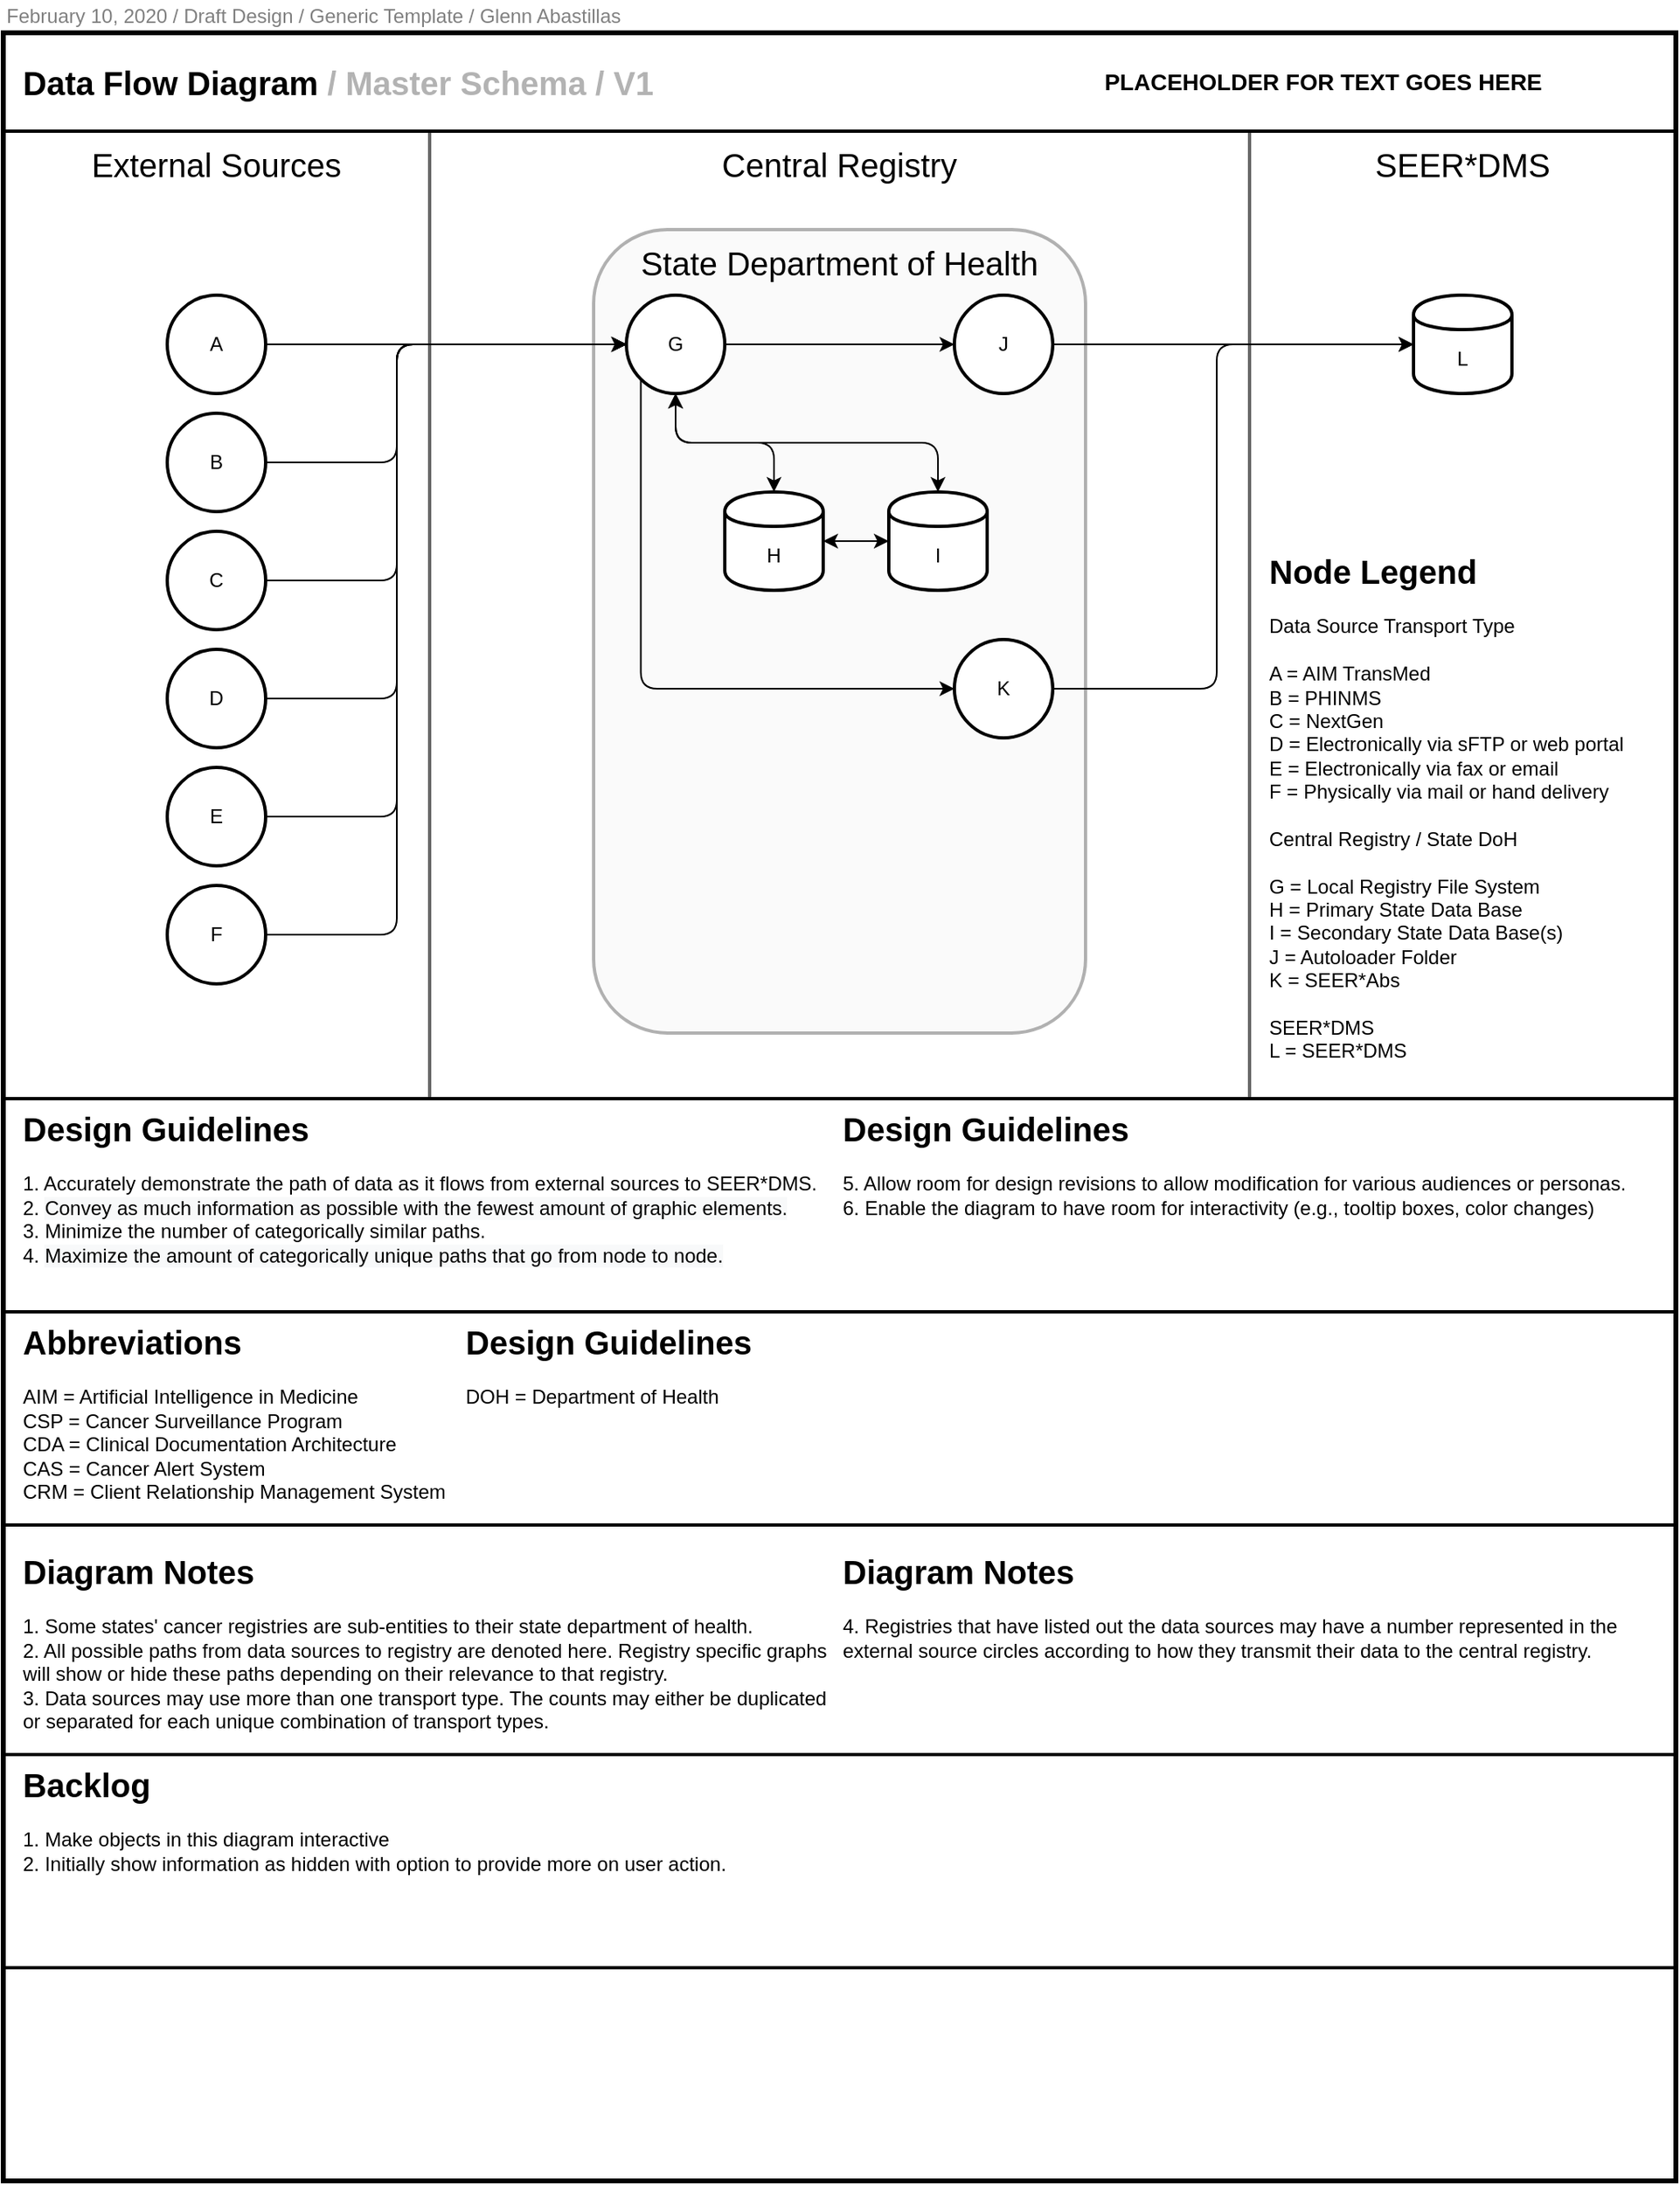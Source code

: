 <mxfile type="github" version="12.6.7" pages="4">
  <diagram id="4_loe-rSwXjhO66IxARF" name="master_schema">
    <mxGraphModel grid="1" dx="1422" dy="785" gridSize="10" guides="1" tooltips="1" connect="1" arrows="1" fold="1" page="1" pageScale="1" pageWidth="1100" pageHeight="850" math="0" shadow="0">
      <root>
        <mxCell id="0"/>
        <mxCell id="2Q-l-OiIUTWmhhpuc4lq-6" value="Regions" parent="0" style="locked=1;"/>
        <mxCell id="2Q-l-OiIUTWmhhpuc4lq-7" value="" parent="2Q-l-OiIUTWmhhpuc4lq-6" style="rounded=0;whiteSpace=wrap;html=1;strokeWidth=2;fillColor=none;fontSize=14;align=left;strokeColor=#666666;fontColor=#333333;" vertex="1">
          <mxGeometry as="geometry" x="40" y="100" width="260" height="590"/>
        </mxCell>
        <mxCell id="2Q-l-OiIUTWmhhpuc4lq-8" value="" parent="2Q-l-OiIUTWmhhpuc4lq-6" style="rounded=0;whiteSpace=wrap;html=1;strokeWidth=2;fillColor=none;fontSize=14;align=left;strokeColor=#666666;fontColor=#333333;" vertex="1">
          <mxGeometry as="geometry" x="300" y="100" width="500" height="590"/>
        </mxCell>
        <mxCell id="2Q-l-OiIUTWmhhpuc4lq-9" value="" parent="2Q-l-OiIUTWmhhpuc4lq-6" style="rounded=0;whiteSpace=wrap;html=1;strokeWidth=2;fillColor=none;fontSize=14;align=left;strokeColor=#666666;fontColor=#333333;" vertex="1">
          <mxGeometry as="geometry" x="800" y="100" width="260" height="590"/>
        </mxCell>
        <mxCell id="2Q-l-OiIUTWmhhpuc4lq-22" value="" parent="2Q-l-OiIUTWmhhpuc4lq-6" style="rounded=1;whiteSpace=wrap;html=1;strokeWidth=2;fillColor=#f5f5f5;fontSize=14;align=left;strokeColor=#666666;fontColor=#333333;opacity=50;" vertex="1">
          <mxGeometry as="geometry" x="400" y="160" width="300" height="490"/>
        </mxCell>
        <mxCell id="1" value="Frame" parent="0" style=""/>
        <mxCell id="EVoNSvgZZDJ8XkAlmknF-9" value="" parent="1" style="rounded=0;whiteSpace=wrap;html=1;strokeWidth=3;fillColor=none;" vertex="1">
          <mxGeometry as="geometry" x="40" y="40" width="1020" height="1310"/>
        </mxCell>
        <mxCell id="2Q-l-OiIUTWmhhpuc4lq-21" value="" parent="1" style="rounded=0;whiteSpace=wrap;html=1;strokeWidth=2;fillColor=none;" vertex="1">
          <mxGeometry as="geometry" x="40" y="820" width="1020" height="130"/>
        </mxCell>
        <mxCell id="EVoNSvgZZDJ8XkAlmknF-19" value="" parent="1" style="rounded=0;whiteSpace=wrap;html=1;strokeWidth=2;fillColor=none;" vertex="1">
          <mxGeometry as="geometry" x="40" y="40" width="1020" height="60"/>
        </mxCell>
        <mxCell id="EVoNSvgZZDJ8XkAlmknF-20" value="&lt;div align=&quot;left&quot; style=&quot;font-size: 20px&quot;&gt;Data Flow Diagram &lt;font color=&quot;#b3b3b3&quot;&gt;/ Master Schema / V1&lt;/font&gt;&lt;/div&gt;" parent="1" style="rounded=0;whiteSpace=wrap;html=1;strokeWidth=4;fillColor=none;align=left;fontSize=20;fontStyle=1;strokeColor=none;" vertex="1">
          <mxGeometry as="geometry" x="50" y="50" width="510" height="40"/>
        </mxCell>
        <mxCell id="EVoNSvgZZDJ8XkAlmknF-21" value="&lt;div align=&quot;center&quot; style=&quot;font-size: 14px&quot;&gt;PLACEHOLDER FOR TEXT GOES HERE&lt;/div&gt;" parent="1" style="rounded=0;whiteSpace=wrap;html=1;strokeWidth=4;fillColor=none;align=center;fontSize=20;fontStyle=1;strokeColor=none;" vertex="1">
          <mxGeometry as="geometry" x="650" y="50" width="390" height="40"/>
        </mxCell>
        <mxCell id="EVoNSvgZZDJ8XkAlmknF-33" value="" parent="1" style="rounded=0;whiteSpace=wrap;html=1;strokeWidth=2;fillColor=none;" vertex="1">
          <mxGeometry as="geometry" x="40" y="690" width="1020" height="130"/>
        </mxCell>
        <mxCell id="2Q-l-OiIUTWmhhpuc4lq-1" value="&lt;div align=&quot;left&quot; style=&quot;font-size: 20px&quot;&gt;&lt;font style=&quot;font-size: 20px&quot;&gt;&lt;b&gt;Design Guidelines&lt;/b&gt;&lt;/font&gt;&lt;/div&gt;&lt;div align=&quot;left&quot; style=&quot;font-size: 12px&quot;&gt;&lt;font style=&quot;font-size: 12px&quot;&gt;&lt;span style=&quot;font-size: 12px&quot;&gt;&lt;br&gt;&lt;/span&gt;&lt;/font&gt;&lt;/div&gt;&lt;div align=&quot;left&quot; style=&quot;font-size: 12px&quot;&gt;&lt;font style=&quot;font-size: 12px&quot;&gt;&lt;span style=&quot;font-size: 12px&quot;&gt;1. Accurately demonstrate the path of data as it flows from external sources to SEER*DMS.&lt;/span&gt;&lt;/font&gt;&lt;/div&gt;&lt;div align=&quot;left&quot; style=&quot;font-size: 12px&quot;&gt;&lt;font style=&quot;font-size: 12px&quot;&gt;&lt;span style=&quot;font-size: 12px&quot;&gt;2. &lt;span style=&quot;display: inline ; float: none ; background-color: rgb(248 , 249 , 250) ; color: rgb(0 , 0 , 0) ; font-family: &amp;#34;helvetica&amp;#34; ; font-size: 12px ; font-style: normal ; font-variant: normal ; font-weight: 400 ; letter-spacing: normal ; text-align: left ; text-decoration: none ; text-indent: 0px ; text-transform: none ; white-space: normal ; word-spacing: 0px&quot;&gt;Convey as much information as possible with the fewest amount of graphic elements.&lt;/span&gt;&lt;/span&gt;&lt;/font&gt;&lt;/div&gt;&lt;div align=&quot;left&quot; style=&quot;font-size: 12px&quot;&gt;&lt;font style=&quot;font-size: 12px&quot;&gt;&lt;span style=&quot;font-size: 12px&quot;&gt;3. Minimize the number of categorically similar paths.&lt;/span&gt;&lt;/font&gt;&lt;/div&gt;&lt;div align=&quot;left&quot; style=&quot;font-size: 12px&quot;&gt;&lt;font style=&quot;font-size: 12px&quot;&gt;&lt;span style=&quot;font-size: 12px&quot;&gt;4.&amp;nbsp;&lt;span style=&quot;background-color: rgb(248 , 249 , 250) ; color: rgb(0 , 0 , 0) ; display: inline ; float: none ; font-family: &amp;#34;helvetica&amp;#34; ; font-size: 12px ; font-style: normal ; font-variant: normal ; font-weight: 400 ; letter-spacing: normal ; text-align: left ; text-decoration: none ; text-indent: 0px ; text-transform: none ; white-space: normal ; word-spacing: 0px&quot;&gt;&lt;/span&gt;&lt;span style=&quot;display: inline ; float: none ; background-color: rgb(248 , 249 , 250) ; color: rgb(0 , 0 , 0) ; font-family: &amp;#34;helvetica&amp;#34; ; font-size: 12px ; font-style: normal ; font-variant: normal ; font-weight: 400 ; letter-spacing: normal ; text-align: left ; text-decoration: none ; text-indent: 0px ; text-transform: none ; white-space: normal ; word-spacing: 0px&quot;&gt;Maximize the amount of categorically unique paths that go from node to node.&lt;/span&gt;&lt;/span&gt;&lt;/font&gt;&lt;/div&gt;&lt;div align=&quot;left&quot; style=&quot;font-size: 12px&quot;&gt;&lt;span style=&quot;font-size: 12px&quot;&gt;&lt;/span&gt;&lt;font style=&quot;font-size: 12px&quot;&gt;&lt;/font&gt;&lt;/div&gt;" parent="1" style="rounded=0;whiteSpace=wrap;html=1;strokeWidth=4;fillColor=none;align=left;fontSize=12;fontStyle=0;strokeColor=none;verticalAlign=top;" vertex="1">
          <mxGeometry as="geometry" x="50" y="690" width="500" height="130"/>
        </mxCell>
        <mxCell id="2Q-l-OiIUTWmhhpuc4lq-10" value="External Sources" parent="1" style="rounded=0;whiteSpace=wrap;html=1;strokeWidth=4;fillColor=none;align=center;fontSize=20;fontStyle=0;strokeColor=none;" vertex="1">
          <mxGeometry as="geometry" x="40" y="100" width="260" height="40"/>
        </mxCell>
        <mxCell id="2Q-l-OiIUTWmhhpuc4lq-11" value="Central Registry" parent="1" style="rounded=0;whiteSpace=wrap;html=1;strokeWidth=4;fillColor=none;align=center;fontSize=20;fontStyle=0;strokeColor=none;" vertex="1">
          <mxGeometry as="geometry" x="300" y="100" width="500" height="40"/>
        </mxCell>
        <mxCell id="2Q-l-OiIUTWmhhpuc4lq-12" value="SEER*DMS" parent="1" style="rounded=0;whiteSpace=wrap;html=1;strokeWidth=4;fillColor=none;align=center;fontSize=20;fontStyle=0;strokeColor=none;" vertex="1">
          <mxGeometry as="geometry" x="800" y="100" width="260" height="40"/>
        </mxCell>
        <mxCell id="2Q-l-OiIUTWmhhpuc4lq-13" value="&lt;div style=&quot;font-size: 12px&quot;&gt;&lt;font color=&quot;#808080&quot;&gt;February 10, 2020 / Draft Design / Generic Template / Glenn Abastillas&lt;/font&gt;&lt;/div&gt;" parent="1" style="rounded=0;whiteSpace=wrap;html=1;strokeWidth=4;fillColor=none;align=left;fontSize=12;fontStyle=0;strokeColor=none;" vertex="1">
          <mxGeometry as="geometry" x="40" y="20" width="390" height="20"/>
        </mxCell>
        <mxCell id="2Q-l-OiIUTWmhhpuc4lq-14" value="&lt;div align=&quot;left&quot; style=&quot;font-size: 20px&quot;&gt;&lt;font color=&quot;transparent&quot; style=&quot;font-size: 20px&quot;&gt;&lt;b&gt;Design Guidelines&lt;/b&gt;&lt;/font&gt;&lt;/div&gt;&lt;div align=&quot;left&quot; style=&quot;font-size: 12px&quot;&gt;&lt;font style=&quot;font-size: 12px&quot;&gt;&lt;span style=&quot;font-size: 12px&quot;&gt;&lt;font color=&quot;transparent&quot;&gt;&lt;/font&gt;&lt;br&gt;&lt;/span&gt;&lt;/font&gt;&lt;/div&gt;&lt;div align=&quot;left&quot; style=&quot;font-size: 12px&quot;&gt;&lt;font style=&quot;font-size: 12px&quot;&gt;&lt;span style=&quot;font-size: 12px&quot;&gt;5. Allow room for design revisions to allow modification for various audiences or personas.&lt;/span&gt;&lt;/font&gt;&lt;/div&gt;&lt;div align=&quot;left&quot; style=&quot;font-size: 12px&quot;&gt;&lt;font style=&quot;font-size: 12px&quot;&gt;&lt;span style=&quot;font-size: 12px&quot;&gt;6. Enable the diagram to have room for interactivity (e.g., tooltip boxes, color changes)&lt;/span&gt;&lt;/font&gt;&lt;br&gt;&lt;/div&gt;&lt;div align=&quot;left&quot; style=&quot;font-size: 12px&quot;&gt;&lt;/div&gt;&lt;div align=&quot;left&quot; style=&quot;font-size: 12px&quot;&gt;&lt;span style=&quot;font-size: 12px&quot;&gt;&lt;/span&gt;&lt;font style=&quot;font-size: 12px&quot;&gt;&lt;/font&gt;&lt;/div&gt;" parent="1" style="rounded=0;whiteSpace=wrap;html=1;strokeWidth=4;fillColor=none;align=left;fontSize=12;fontStyle=0;strokeColor=none;verticalAlign=top;" vertex="1">
          <mxGeometry as="geometry" x="550" y="690" width="500" height="130"/>
        </mxCell>
        <mxCell id="2Q-l-OiIUTWmhhpuc4lq-15" value="&lt;div align=&quot;left&quot; style=&quot;font-size: 20px&quot;&gt;&lt;b&gt;Node Legend&lt;/b&gt;&lt;/div&gt;&lt;div align=&quot;left&quot; style=&quot;font-size: 12px&quot;&gt;&lt;font style=&quot;font-size: 12px&quot;&gt;&lt;span style=&quot;font-size: 12px&quot;&gt;&lt;font color=&quot;transparent&quot;&gt;&lt;/font&gt;&lt;font color=&quot;#000000&quot;&gt;&lt;/font&gt;&lt;b&gt;&lt;/b&gt;&lt;b&gt;&lt;/b&gt;&lt;br&gt;&lt;/span&gt;&lt;/font&gt;&lt;/div&gt;&lt;div align=&quot;left&quot; style=&quot;font-size: 12px&quot;&gt;&lt;font style=&quot;font-size: 12px&quot;&gt;&lt;span style=&quot;font-size: 12px&quot;&gt;Data Source Transport Type&lt;/span&gt;&lt;/font&gt;&lt;/div&gt;&lt;div align=&quot;left&quot; style=&quot;font-size: 12px&quot;&gt;&lt;font style=&quot;font-size: 12px&quot;&gt;&lt;span style=&quot;font-size: 12px&quot;&gt;&lt;br&gt;&lt;/span&gt;&lt;/font&gt;&lt;/div&gt;&lt;div align=&quot;left&quot; style=&quot;font-size: 12px&quot;&gt;&lt;font style=&quot;font-size: 12px&quot;&gt;&lt;span style=&quot;font-size: 12px&quot;&gt;A = AIM TransMed&lt;/span&gt;&lt;/font&gt;&lt;/div&gt;&lt;div align=&quot;left&quot; style=&quot;font-size: 12px&quot;&gt;&lt;font style=&quot;font-size: 12px&quot;&gt;&lt;span style=&quot;font-size: 12px&quot;&gt;B = PHINMS&lt;/span&gt;&lt;/font&gt;&lt;/div&gt;&lt;div align=&quot;left&quot; style=&quot;font-size: 12px&quot;&gt;&lt;font style=&quot;font-size: 12px&quot;&gt;&lt;span style=&quot;font-size: 12px&quot;&gt;C = NextGen&lt;/span&gt;&lt;/font&gt;&lt;/div&gt;&lt;div align=&quot;left&quot; style=&quot;font-size: 12px&quot;&gt;&lt;font style=&quot;font-size: 12px&quot;&gt;&lt;span style=&quot;font-size: 12px&quot;&gt;D = Electronically via sFTP or web portal&lt;/span&gt;&lt;/font&gt;&lt;/div&gt;&lt;div align=&quot;left&quot; style=&quot;font-size: 12px&quot;&gt;&lt;font style=&quot;font-size: 12px&quot;&gt;&lt;span style=&quot;font-size: 12px&quot;&gt;E = Electronically via fax or email&lt;/span&gt;&lt;/font&gt;&lt;/div&gt;&lt;div align=&quot;left&quot; style=&quot;font-size: 12px&quot;&gt;&lt;font style=&quot;font-size: 12px&quot;&gt;&lt;span style=&quot;font-size: 12px&quot;&gt;F = Physically via mail or hand delivery&lt;/span&gt;&lt;/font&gt;&lt;/div&gt;&lt;div align=&quot;left&quot; style=&quot;font-size: 12px&quot;&gt;&lt;br&gt;&lt;/div&gt;&lt;div align=&quot;left&quot; style=&quot;font-size: 12px&quot;&gt;Central Registry / State DoH&lt;/div&gt;&lt;div align=&quot;left&quot; style=&quot;font-size: 12px&quot;&gt;&lt;br&gt;&lt;/div&gt;&lt;div align=&quot;left&quot; style=&quot;font-size: 12px&quot;&gt;G = Local Registry File System&lt;/div&gt;&lt;div align=&quot;left&quot; style=&quot;font-size: 12px&quot;&gt;H = Primary State Data Base&lt;/div&gt;&lt;div align=&quot;left&quot; style=&quot;font-size: 12px&quot;&gt;I = Secondary State Data Base(s)&lt;/div&gt;&lt;div align=&quot;left&quot; style=&quot;font-size: 12px&quot;&gt;J = Autoloader Folder&lt;/div&gt;&lt;div align=&quot;left&quot; style=&quot;font-size: 12px&quot;&gt;K = SEER*Abs&lt;/div&gt;&lt;div align=&quot;left&quot; style=&quot;font-size: 12px&quot;&gt;&lt;br&gt;&lt;/div&gt;&lt;div align=&quot;left&quot; style=&quot;font-size: 12px&quot;&gt;SEER*DMS&lt;/div&gt;&lt;div align=&quot;left&quot; style=&quot;font-size: 12px&quot;&gt;L = SEER*DMS&lt;/div&gt;" parent="1" style="rounded=0;whiteSpace=wrap;html=1;strokeWidth=4;fillColor=none;align=left;fontSize=12;fontStyle=0;strokeColor=none;verticalAlign=top;" vertex="1">
          <mxGeometry as="geometry" x="810" y="350" width="240" height="330"/>
        </mxCell>
        <mxCell id="2Q-l-OiIUTWmhhpuc4lq-17" value="&lt;div align=&quot;left&quot; style=&quot;font-size: 20px&quot;&gt;&lt;font style=&quot;font-size: 20px&quot;&gt;&lt;b&gt;Abbreviations&lt;/b&gt;&lt;/font&gt;&lt;/div&gt;&lt;div align=&quot;left&quot; style=&quot;font-size: 12px&quot;&gt;&lt;font style=&quot;font-size: 12px&quot;&gt;&lt;span style=&quot;font-size: 12px&quot;&gt;&lt;br&gt;&lt;/span&gt;&lt;/font&gt;&lt;/div&gt;&lt;div align=&quot;left&quot; style=&quot;font-size: 12px&quot;&gt;&lt;font style=&quot;font-size: 12px&quot;&gt;&lt;span style=&quot;font-size: 12px&quot;&gt;AIM = Artificial Intelligence in Medicine&lt;/span&gt;&lt;/font&gt;&lt;/div&gt;&lt;div align=&quot;left&quot; style=&quot;font-size: 12px&quot;&gt;&lt;font style=&quot;font-size: 12px&quot;&gt;&lt;span style=&quot;font-size: 12px&quot;&gt;CSP = Cancer Surveillance Program&lt;/span&gt;&lt;/font&gt;&lt;/div&gt;&lt;div align=&quot;left&quot; style=&quot;font-size: 12px&quot;&gt;&lt;font style=&quot;font-size: 12px&quot;&gt;&lt;span style=&quot;font-size: 12px&quot;&gt;CDA = Clinical Documentation Architecture&lt;/span&gt;&lt;/font&gt;&lt;/div&gt;&lt;div align=&quot;left&quot; style=&quot;font-size: 12px&quot;&gt;&lt;font style=&quot;font-size: 12px&quot;&gt;&lt;span style=&quot;font-size: 12px&quot;&gt;CAS = Cancer Alert System&lt;/span&gt;&lt;/font&gt;&lt;/div&gt;&lt;div align=&quot;left&quot; style=&quot;font-size: 12px&quot;&gt;&lt;font style=&quot;font-size: 12px&quot;&gt;&lt;span style=&quot;font-size: 12px&quot;&gt;CRM = Client Relationship Management System&lt;/span&gt;&lt;/font&gt;&lt;/div&gt;&lt;div align=&quot;left&quot; style=&quot;font-size: 12px&quot;&gt;&lt;font style=&quot;font-size: 12px&quot;&gt;&lt;span style=&quot;font-size: 12px&quot;&gt;&lt;br&gt;&lt;/span&gt;&lt;/font&gt;&lt;/div&gt;" parent="1" style="rounded=0;whiteSpace=wrap;html=1;strokeWidth=4;fillColor=none;align=left;fontSize=12;fontStyle=0;strokeColor=none;verticalAlign=top;" vertex="1">
          <mxGeometry as="geometry" x="50" y="820" width="270" height="130"/>
        </mxCell>
        <mxCell id="2Q-l-OiIUTWmhhpuc4lq-18" value="&lt;div align=&quot;left&quot; style=&quot;font-size: 20px&quot;&gt;&lt;font color=&quot;transparent&quot; style=&quot;font-size: 20px&quot;&gt;&lt;b&gt;Design Guidelines&lt;/b&gt;&lt;/font&gt;&lt;/div&gt;&lt;div align=&quot;left&quot; style=&quot;font-size: 12px&quot;&gt;&lt;font style=&quot;font-size: 12px&quot;&gt;&lt;span style=&quot;font-size: 12px&quot;&gt;&lt;font color=&quot;transparent&quot;&gt;&lt;/font&gt;&lt;br&gt;&lt;/span&gt;&lt;/font&gt;&lt;/div&gt;&lt;div align=&quot;left&quot; style=&quot;font-size: 12px&quot;&gt;&lt;font style=&quot;font-size: 12px&quot;&gt;&lt;span style=&quot;font-size: 12px&quot;&gt;DOH = Department of Health&lt;/span&gt;&lt;/font&gt;&lt;/div&gt;&lt;div align=&quot;left&quot; style=&quot;font-size: 12px&quot;&gt;&lt;br&gt;&lt;/div&gt;&lt;div align=&quot;left&quot; style=&quot;font-size: 12px&quot;&gt;&lt;/div&gt;&lt;div align=&quot;left&quot; style=&quot;font-size: 12px&quot;&gt;&lt;span style=&quot;font-size: 12px&quot;&gt;&lt;/span&gt;&lt;font style=&quot;font-size: 12px&quot;&gt;&lt;/font&gt;&lt;/div&gt;" parent="1" style="rounded=0;whiteSpace=wrap;html=1;strokeWidth=4;fillColor=none;align=left;fontSize=12;fontStyle=0;strokeColor=none;verticalAlign=top;" vertex="1">
          <mxGeometry as="geometry" x="320" y="820" width="320" height="130"/>
        </mxCell>
        <mxCell id="2Q-l-OiIUTWmhhpuc4lq-23" value="State Department of Health" parent="1" style="rounded=0;whiteSpace=wrap;html=1;strokeWidth=4;fillColor=none;align=center;fontSize=20;fontStyle=0;strokeColor=none;" vertex="1">
          <mxGeometry as="geometry" x="300" y="160" width="500" height="40"/>
        </mxCell>
        <mxCell id="2Q-l-OiIUTWmhhpuc4lq-24" value="&lt;div align=&quot;left&quot; style=&quot;font-size: 20px&quot;&gt;&lt;font style=&quot;font-size: 20px&quot;&gt;&lt;b&gt;Diagram Notes&lt;/b&gt;&lt;/font&gt;&lt;/div&gt;&lt;div align=&quot;left&quot; style=&quot;font-size: 12px&quot;&gt;&lt;br&gt;&lt;/div&gt;&lt;div align=&quot;left&quot; style=&quot;font-size: 12px&quot;&gt;1. Some states&#39; cancer registries are sub-entities to their state department of health.&lt;/div&gt;&lt;div align=&quot;left&quot; style=&quot;font-size: 12px&quot;&gt;2. All possible paths from data sources to registry are denoted here. Registry specific graphs will show or hide these paths depending on their relevance to that registry.&lt;/div&gt;&lt;div align=&quot;left&quot; style=&quot;font-size: 12px&quot;&gt;3. Data sources may use more than one transport type. The counts may either be duplicated or separated for each unique combination of transport types.&lt;/div&gt;" parent="1" style="rounded=0;whiteSpace=wrap;html=1;strokeWidth=4;fillColor=none;align=left;fontSize=12;fontStyle=0;strokeColor=none;verticalAlign=top;" vertex="1">
          <mxGeometry as="geometry" x="50" y="960" width="500" height="130"/>
        </mxCell>
        <mxCell id="bzMBqXjmh7wFLPKVr_n8-1" value="" parent="1" style="rounded=0;whiteSpace=wrap;html=1;strokeWidth=2;fillColor=none;" vertex="1">
          <mxGeometry as="geometry" x="40" y="1090" width="1020" height="130"/>
        </mxCell>
        <mxCell id="bzMBqXjmh7wFLPKVr_n8-2" value="" parent="1" style="rounded=0;whiteSpace=wrap;html=1;strokeWidth=2;fillColor=none;" vertex="1">
          <mxGeometry as="geometry" x="40" y="1220" width="1020" height="130"/>
        </mxCell>
        <mxCell id="bzMBqXjmh7wFLPKVr_n8-3" value="&lt;div align=&quot;left&quot; style=&quot;font-size: 20px&quot;&gt;&lt;font style=&quot;font-size: 20px&quot;&gt;&lt;b&gt;Backlog&lt;/b&gt;&lt;/font&gt;&lt;/div&gt;&lt;div align=&quot;left&quot; style=&quot;font-size: 12px&quot;&gt;&lt;br&gt;&lt;/div&gt;&lt;div align=&quot;left&quot; style=&quot;font-size: 12px&quot;&gt;1. Make objects in this diagram interactive&lt;/div&gt;&lt;div align=&quot;left&quot; style=&quot;font-size: 12px&quot;&gt;2. Initially show information as hidden with option to provide more on user action.&lt;br&gt;&lt;/div&gt;" parent="1" style="rounded=0;whiteSpace=wrap;html=1;strokeWidth=4;fillColor=none;align=left;fontSize=12;fontStyle=0;strokeColor=none;verticalAlign=top;" vertex="1">
          <mxGeometry as="geometry" x="50" y="1090" width="500" height="130"/>
        </mxCell>
        <mxCell id="ex1dDvEXJQjtsMXo7GpL-1" value="&lt;div align=&quot;left&quot; style=&quot;font-size: 20px&quot;&gt;&lt;font color=&quot;transparent&quot; style=&quot;font-size: 20px&quot;&gt;&lt;b&gt;Diagram Notes&lt;/b&gt;&lt;/font&gt;&lt;/div&gt;&lt;div align=&quot;left&quot; style=&quot;font-size: 12px&quot;&gt;&lt;font color=&quot;transparent&quot;&gt;&lt;/font&gt;&lt;br&gt;&lt;/div&gt;&lt;div align=&quot;left&quot; style=&quot;font-size: 12px&quot;&gt;4. Registries that have listed out the data sources may have a number represented in the external source circles according to how they transmit their data to the central registry.&lt;/div&gt;" parent="1" style="rounded=0;whiteSpace=wrap;html=1;strokeWidth=4;fillColor=none;align=left;fontSize=12;fontStyle=0;strokeColor=none;verticalAlign=top;" vertex="1">
          <mxGeometry as="geometry" x="550" y="960" width="500" height="130"/>
        </mxCell>
        <mxCell id="EVoNSvgZZDJ8XkAlmknF-10" value="Nodes" parent="0" style=""/>
        <mxCell id="EVoNSvgZZDJ8XkAlmknF-11" value="A" parent="EVoNSvgZZDJ8XkAlmknF-10" style="ellipse;whiteSpace=wrap;html=1;strokeWidth=2;flipV=1;" vertex="1">
          <mxGeometry as="geometry" x="140" y="200" width="60" height="60"/>
        </mxCell>
        <mxCell id="EVoNSvgZZDJ8XkAlmknF-12" value="G" parent="EVoNSvgZZDJ8XkAlmknF-10" style="ellipse;whiteSpace=wrap;html=1;strokeWidth=2;" vertex="1">
          <mxGeometry as="geometry" x="420" y="200" width="60" height="60"/>
        </mxCell>
        <mxCell id="EVoNSvgZZDJ8XkAlmknF-14" value="K" parent="EVoNSvgZZDJ8XkAlmknF-10" style="ellipse;whiteSpace=wrap;html=1;strokeWidth=2;" vertex="1">
          <mxGeometry as="geometry" x="620" y="410" width="60" height="60"/>
        </mxCell>
        <mxCell id="EVoNSvgZZDJ8XkAlmknF-16" value="J" parent="EVoNSvgZZDJ8XkAlmknF-10" style="ellipse;whiteSpace=wrap;html=1;strokeWidth=2;" vertex="1">
          <mxGeometry as="geometry" x="620" y="200" width="60" height="60"/>
        </mxCell>
        <mxCell id="EVoNSvgZZDJ8XkAlmknF-22" value="B" parent="EVoNSvgZZDJ8XkAlmknF-10" style="ellipse;whiteSpace=wrap;html=1;strokeWidth=2;flipV=1;" vertex="1">
          <mxGeometry as="geometry" x="140" y="272" width="60" height="60"/>
        </mxCell>
        <mxCell id="EVoNSvgZZDJ8XkAlmknF-23" value="C" parent="EVoNSvgZZDJ8XkAlmknF-10" style="ellipse;whiteSpace=wrap;html=1;strokeWidth=2;flipV=1;" vertex="1">
          <mxGeometry as="geometry" x="140" y="344" width="60" height="60"/>
        </mxCell>
        <mxCell id="EVoNSvgZZDJ8XkAlmknF-24" value="D" parent="EVoNSvgZZDJ8XkAlmknF-10" style="ellipse;whiteSpace=wrap;html=1;strokeWidth=2;flipV=1;" vertex="1">
          <mxGeometry as="geometry" x="140" y="416" width="60" height="60"/>
        </mxCell>
        <mxCell id="EVoNSvgZZDJ8XkAlmknF-25" value="E" parent="EVoNSvgZZDJ8XkAlmknF-10" style="ellipse;whiteSpace=wrap;html=1;strokeWidth=2;flipV=1;" vertex="1">
          <mxGeometry as="geometry" x="140" y="488" width="60" height="60"/>
        </mxCell>
        <mxCell id="2Q-l-OiIUTWmhhpuc4lq-5" value="F" parent="EVoNSvgZZDJ8XkAlmknF-10" style="ellipse;whiteSpace=wrap;html=1;strokeWidth=2;flipV=1;" vertex="1">
          <mxGeometry as="geometry" x="140" y="560" width="60" height="60"/>
        </mxCell>
        <mxCell id="2Q-l-OiIUTWmhhpuc4lq-65" value="&lt;div align=&quot;center&quot;&gt;H&lt;/div&gt;" parent="EVoNSvgZZDJ8XkAlmknF-10" style="shape=cylinder;whiteSpace=wrap;html=1;boundedLbl=1;backgroundOutline=1;strokeWidth=2;fillColor=#ffffff;fontSize=12;align=center;" vertex="1">
          <mxGeometry as="geometry" x="480" y="320" width="60" height="60"/>
        </mxCell>
        <mxCell id="2Q-l-OiIUTWmhhpuc4lq-67" value="&lt;div align=&quot;center&quot;&gt;L&lt;/div&gt;" parent="EVoNSvgZZDJ8XkAlmknF-10" style="shape=cylinder;whiteSpace=wrap;html=1;boundedLbl=1;backgroundOutline=1;strokeWidth=2;fillColor=#ffffff;fontSize=12;align=center;" vertex="1">
          <mxGeometry as="geometry" x="900" y="200" width="60" height="60"/>
        </mxCell>
        <mxCell id="jLOSVoLkFXz3dYN2JFB8-4" value="&lt;div align=&quot;center&quot;&gt;I&lt;/div&gt;" parent="EVoNSvgZZDJ8XkAlmknF-10" style="shape=cylinder;whiteSpace=wrap;html=1;boundedLbl=1;backgroundOutline=1;strokeWidth=2;fillColor=#FFFFFF;fontSize=12;align=center;strokeColor=#000000;" vertex="1">
          <mxGeometry as="geometry" x="580" y="320" width="60" height="60"/>
        </mxCell>
        <mxCell id="2Q-l-OiIUTWmhhpuc4lq-42" value="edges_to_registry" parent="0" style="locked=1;"/>
        <mxCell id="2Q-l-OiIUTWmhhpuc4lq-50" parent="2Q-l-OiIUTWmhhpuc4lq-42" style="edgeStyle=elbowEdgeStyle;orthogonalLoop=1;jettySize=auto;html=1;exitX=1;exitY=0.5;exitDx=0;exitDy=0;fontSize=12;rounded=1;" edge="1">
          <mxGeometry as="geometry" relative="1">
            <mxPoint as="sourcePoint" x="200" y="230"/>
            <mxPoint as="targetPoint" x="420" y="230"/>
          </mxGeometry>
        </mxCell>
        <mxCell id="2Q-l-OiIUTWmhhpuc4lq-51" parent="2Q-l-OiIUTWmhhpuc4lq-42" style="edgeStyle=elbowEdgeStyle;orthogonalLoop=1;jettySize=auto;html=1;exitX=1;exitY=0.5;exitDx=0;exitDy=0;fontSize=12;rounded=1;" edge="1" target="EVoNSvgZZDJ8XkAlmknF-12">
          <mxGeometry as="geometry" relative="1">
            <mxPoint as="targetPoint" x="520" y="230"/>
            <mxPoint as="sourcePoint" x="200" y="302"/>
            <Array as="points">
              <mxPoint x="280" y="270"/>
            </Array>
          </mxGeometry>
        </mxCell>
        <mxCell id="2Q-l-OiIUTWmhhpuc4lq-52" parent="2Q-l-OiIUTWmhhpuc4lq-42" style="edgeStyle=elbowEdgeStyle;orthogonalLoop=1;jettySize=auto;html=1;exitX=1;exitY=0.5;exitDx=0;exitDy=0;entryX=0;entryY=0.5;entryDx=0;entryDy=0;fontSize=12;rounded=1;" edge="1" target="EVoNSvgZZDJ8XkAlmknF-12">
          <mxGeometry as="geometry" relative="1">
            <mxPoint as="sourcePoint" x="200" y="374"/>
            <mxPoint as="targetPoint" x="520" y="230"/>
            <Array as="points">
              <mxPoint x="280" y="310"/>
            </Array>
          </mxGeometry>
        </mxCell>
        <mxCell id="2Q-l-OiIUTWmhhpuc4lq-53" parent="2Q-l-OiIUTWmhhpuc4lq-42" style="edgeStyle=elbowEdgeStyle;orthogonalLoop=1;jettySize=auto;html=1;exitX=1;exitY=0.5;exitDx=0;exitDy=0;fontSize=12;rounded=1;entryX=0;entryY=0.5;entryDx=0;entryDy=0;" edge="1" target="EVoNSvgZZDJ8XkAlmknF-12">
          <mxGeometry as="geometry" relative="1">
            <mxPoint as="targetPoint" x="520" y="230"/>
            <mxPoint as="sourcePoint" x="200" y="446"/>
            <Array as="points">
              <mxPoint x="280" y="340"/>
            </Array>
          </mxGeometry>
        </mxCell>
        <mxCell id="2Q-l-OiIUTWmhhpuc4lq-54" parent="2Q-l-OiIUTWmhhpuc4lq-42" style="edgeStyle=elbowEdgeStyle;orthogonalLoop=1;jettySize=auto;html=1;exitX=1;exitY=0.5;exitDx=0;exitDy=0;fontSize=12;rounded=1;" edge="1">
          <mxGeometry as="geometry" relative="1">
            <mxPoint as="targetPoint" x="420" y="230"/>
            <mxPoint as="sourcePoint" x="200" y="518"/>
            <Array as="points">
              <mxPoint x="280" y="380"/>
            </Array>
          </mxGeometry>
        </mxCell>
        <mxCell id="2Q-l-OiIUTWmhhpuc4lq-55" parent="2Q-l-OiIUTWmhhpuc4lq-42" style="edgeStyle=elbowEdgeStyle;orthogonalLoop=1;jettySize=auto;html=1;exitX=1;exitY=0.5;exitDx=0;exitDy=0;fontSize=12;rounded=1;" edge="1">
          <mxGeometry as="geometry" relative="1">
            <mxPoint as="targetPoint" x="420" y="230"/>
            <mxPoint as="sourcePoint" x="200" y="590"/>
            <Array as="points">
              <mxPoint x="280" y="410"/>
            </Array>
          </mxGeometry>
        </mxCell>
        <mxCell id="2Q-l-OiIUTWmhhpuc4lq-56" value="edges_in_registry" parent="0" style="locked=1;"/>
        <mxCell id="2Q-l-OiIUTWmhhpuc4lq-59" parent="2Q-l-OiIUTWmhhpuc4lq-56" style="edgeStyle=none;rounded=0;orthogonalLoop=1;jettySize=auto;html=1;exitX=1;exitY=0.5;exitDx=0;exitDy=0;entryX=0;entryY=0.5;entryDx=0;entryDy=0;fontSize=12;startArrow=classic;startFill=1;" edge="1">
          <mxGeometry as="geometry" relative="1">
            <mxPoint as="sourcePoint" x="580" y="350"/>
            <mxPoint as="targetPoint" x="580" y="350"/>
          </mxGeometry>
        </mxCell>
        <mxCell id="jLOSVoLkFXz3dYN2JFB8-5" parent="2Q-l-OiIUTWmhhpuc4lq-56" style="rounded=1;orthogonalLoop=1;jettySize=auto;html=1;exitX=0.5;exitY=1;exitDx=0;exitDy=0;fontSize=12;entryX=0.5;entryY=0;entryDx=0;entryDy=0;edgeStyle=elbowEdgeStyle;elbow=vertical;startArrow=classic;startFill=1;" edge="1" target="2Q-l-OiIUTWmhhpuc4lq-65">
          <mxGeometry as="geometry" relative="1">
            <mxPoint as="sourcePoint" x="450" y="260"/>
            <mxPoint as="targetPoint" x="450" y="320"/>
          </mxGeometry>
        </mxCell>
        <mxCell id="jLOSVoLkFXz3dYN2JFB8-6" parent="2Q-l-OiIUTWmhhpuc4lq-56" style="edgeStyle=elbowEdgeStyle;rounded=1;comic=0;jumpStyle=none;orthogonalLoop=1;jettySize=auto;elbow=vertical;html=1;exitX=1;exitY=0.5;exitDx=0;exitDy=0;shadow=0;startArrow=none;startFill=0;fontSize=12;" edge="1">
          <mxGeometry as="geometry" relative="1">
            <mxPoint as="sourcePoint" x="480" y="230"/>
            <mxPoint as="targetPoint" x="620" y="230"/>
            <Array as="points">
              <mxPoint x="570" y="230"/>
              <mxPoint x="680" y="335"/>
            </Array>
          </mxGeometry>
        </mxCell>
        <mxCell id="jLOSVoLkFXz3dYN2JFB8-7" parent="2Q-l-OiIUTWmhhpuc4lq-56" style="edgeStyle=elbowEdgeStyle;rounded=1;comic=0;jumpStyle=none;orthogonalLoop=1;jettySize=auto;elbow=vertical;html=1;exitX=1;exitY=0.5;exitDx=0;exitDy=0;entryX=0;entryY=0.5;entryDx=0;entryDy=0;shadow=0;startArrow=classic;startFill=1;strokeColor=#000000;fontSize=24;fontColor=none;" edge="1" source="2Q-l-OiIUTWmhhpuc4lq-65" target="jLOSVoLkFXz3dYN2JFB8-4">
          <mxGeometry as="geometry" relative="1"/>
        </mxCell>
        <mxCell id="jLOSVoLkFXz3dYN2JFB8-8" parent="2Q-l-OiIUTWmhhpuc4lq-56" style="edgeStyle=elbowEdgeStyle;rounded=1;comic=0;jumpStyle=none;orthogonalLoop=1;jettySize=auto;elbow=vertical;html=1;exitX=0.5;exitY=1;exitDx=0;exitDy=0;entryX=0.5;entryY=0;entryDx=0;entryDy=0;shadow=0;startArrow=classic;startFill=1;strokeColor=#000000;fontSize=24;fontColor=none;" edge="1" source="EVoNSvgZZDJ8XkAlmknF-12" target="jLOSVoLkFXz3dYN2JFB8-4">
          <mxGeometry as="geometry" relative="1"/>
        </mxCell>
        <mxCell id="jLOSVoLkFXz3dYN2JFB8-9" parent="2Q-l-OiIUTWmhhpuc4lq-56" style="edgeStyle=elbowEdgeStyle;rounded=1;comic=0;jumpStyle=none;orthogonalLoop=1;jettySize=auto;elbow=vertical;html=1;exitX=0;exitY=1;exitDx=0;exitDy=0;entryX=0;entryY=0.5;entryDx=0;entryDy=0;shadow=0;startArrow=none;startFill=0;strokeColor=#000000;fontSize=24;fontColor=none;" edge="1" source="EVoNSvgZZDJ8XkAlmknF-12" target="EVoNSvgZZDJ8XkAlmknF-14">
          <mxGeometry as="geometry" relative="1">
            <Array as="points">
              <mxPoint x="520" y="440"/>
            </Array>
          </mxGeometry>
        </mxCell>
        <mxCell id="2Q-l-OiIUTWmhhpuc4lq-60" value="edges_to_seerdms" parent="0" style="locked=1;"/>
        <mxCell id="2Q-l-OiIUTWmhhpuc4lq-61" parent="2Q-l-OiIUTWmhhpuc4lq-60" style="edgeStyle=elbowEdgeStyle;rounded=1;orthogonalLoop=1;jettySize=auto;html=1;exitX=1;exitY=0.5;exitDx=0;exitDy=0;entryX=0;entryY=0.5;entryDx=0;entryDy=0;startArrow=none;startFill=0;fontSize=12;" edge="1" source="EVoNSvgZZDJ8XkAlmknF-14">
          <mxGeometry as="geometry" relative="1">
            <mxPoint as="sourcePoint" x="640" y="590"/>
            <mxPoint as="targetPoint" x="900" y="230"/>
            <Array as="points">
              <mxPoint x="780" y="410"/>
            </Array>
          </mxGeometry>
        </mxCell>
        <mxCell id="2Q-l-OiIUTWmhhpuc4lq-64" parent="2Q-l-OiIUTWmhhpuc4lq-60" style="edgeStyle=elbowEdgeStyle;rounded=1;orthogonalLoop=1;jettySize=auto;html=1;exitX=1;exitY=0.5;exitDx=0;exitDy=0;startArrow=none;startFill=0;fontSize=12;" edge="1" source="EVoNSvgZZDJ8XkAlmknF-16">
          <mxGeometry as="geometry" relative="1">
            <mxPoint as="targetPoint" x="900" y="230"/>
            <mxPoint as="sourcePoint" x="640" y="470"/>
            <Array as="points">
              <mxPoint x="780" y="350"/>
            </Array>
          </mxGeometry>
        </mxCell>
      </root>
    </mxGraphModel>
  </diagram>
  <diagram id="Ya77ZEPeJviUbr4vMSOA" name="master_graphic_definitions">
    <mxGraphModel grid="1" dx="1422" dy="785" gridSize="10" guides="1" tooltips="1" connect="1" arrows="1" fold="1" page="1" pageScale="1" pageWidth="1100" pageHeight="850" math="0" shadow="0">
      <root>
        <mxCell id="9LEPkugGFJtijjJ_8Q-n-0"/>
        <mxCell id="9LEPkugGFJtijjJ_8Q-n-1" value="Regions" parent="9LEPkugGFJtijjJ_8Q-n-0" style="locked=1;"/>
        <mxCell id="9LEPkugGFJtijjJ_8Q-n-2" value="" parent="9LEPkugGFJtijjJ_8Q-n-1" style="rounded=0;whiteSpace=wrap;html=1;strokeWidth=2;fillColor=#FFFFFF;fontSize=14;align=left;strokeColor=#000000;fontColor=#000000;" vertex="1">
          <mxGeometry as="geometry" x="40" y="100" width="260" height="590"/>
        </mxCell>
        <mxCell id="9LEPkugGFJtijjJ_8Q-n-3" value="" parent="9LEPkugGFJtijjJ_8Q-n-1" style="rounded=0;whiteSpace=wrap;html=1;strokeWidth=2;fillColor=#FFFFFF;fontSize=14;align=left;strokeColor=#000000;fontColor=#000000;" vertex="1">
          <mxGeometry as="geometry" x="300" y="100" width="500" height="590"/>
        </mxCell>
        <mxCell id="9LEPkugGFJtijjJ_8Q-n-4" value="" parent="9LEPkugGFJtijjJ_8Q-n-1" style="rounded=0;whiteSpace=wrap;html=1;strokeWidth=2;fillColor=#FFFFFF;fontSize=14;align=left;strokeColor=#000000;fontColor=#000000;" vertex="1">
          <mxGeometry as="geometry" x="800" y="100" width="260" height="590"/>
        </mxCell>
        <mxCell id="9LEPkugGFJtijjJ_8Q-n-5" value="" parent="9LEPkugGFJtijjJ_8Q-n-1" style="rounded=1;whiteSpace=wrap;html=1;strokeWidth=2;fillColor=#f5f5f5;fontSize=14;align=left;strokeColor=#666666;fontColor=#333333;opacity=50;" vertex="1">
          <mxGeometry as="geometry" x="400" y="160" width="300" height="490"/>
        </mxCell>
        <mxCell id="9LEPkugGFJtijjJ_8Q-n-6" value="Frame" parent="9LEPkugGFJtijjJ_8Q-n-0" style="locked=1;"/>
        <mxCell id="9LEPkugGFJtijjJ_8Q-n-7" value="" parent="9LEPkugGFJtijjJ_8Q-n-6" style="rounded=0;whiteSpace=wrap;html=1;strokeWidth=2;fillColor=none;" vertex="1">
          <mxGeometry as="geometry" x="40" y="820" width="1020" height="130"/>
        </mxCell>
        <mxCell id="9LEPkugGFJtijjJ_8Q-n-8" value="" parent="9LEPkugGFJtijjJ_8Q-n-6" style="rounded=0;whiteSpace=wrap;html=1;strokeWidth=3;fillColor=none;" vertex="1">
          <mxGeometry as="geometry" x="40" y="40" width="1020" height="1050"/>
        </mxCell>
        <mxCell id="9LEPkugGFJtijjJ_8Q-n-9" value="" parent="9LEPkugGFJtijjJ_8Q-n-6" style="rounded=0;whiteSpace=wrap;html=1;strokeWidth=2;fillColor=none;" vertex="1">
          <mxGeometry as="geometry" x="40" y="40" width="1020" height="60"/>
        </mxCell>
        <mxCell id="9LEPkugGFJtijjJ_8Q-n-10" value="&lt;div align=&quot;left&quot; style=&quot;font-size: 20px&quot;&gt;Data Flow Diagram &lt;font color=&quot;#b3b3b3&quot;&gt;/ Master Schema / V1&lt;/font&gt;&lt;/div&gt;" parent="9LEPkugGFJtijjJ_8Q-n-6" style="rounded=0;whiteSpace=wrap;html=1;strokeWidth=4;fillColor=none;align=left;fontSize=20;fontStyle=1;strokeColor=none;" vertex="1">
          <mxGeometry as="geometry" x="50" y="50" width="510" height="40"/>
        </mxCell>
        <mxCell id="9LEPkugGFJtijjJ_8Q-n-11" value="&lt;div align=&quot;center&quot; style=&quot;font-size: 14px&quot;&gt;PLACEHOLDER FOR TEXT GOES HERE&lt;/div&gt;" parent="9LEPkugGFJtijjJ_8Q-n-6" style="rounded=0;whiteSpace=wrap;html=1;strokeWidth=4;fillColor=none;align=center;fontSize=20;fontStyle=1;strokeColor=none;" vertex="1">
          <mxGeometry as="geometry" x="650" y="50" width="390" height="40"/>
        </mxCell>
        <mxCell id="9LEPkugGFJtijjJ_8Q-n-12" value="" parent="9LEPkugGFJtijjJ_8Q-n-6" style="rounded=0;whiteSpace=wrap;html=1;strokeWidth=2;fillColor=none;" vertex="1">
          <mxGeometry as="geometry" x="40" y="690" width="1020" height="130"/>
        </mxCell>
        <mxCell id="9LEPkugGFJtijjJ_8Q-n-13" value="&lt;div align=&quot;left&quot; style=&quot;font-size: 20px&quot;&gt;&lt;font style=&quot;font-size: 20px&quot;&gt;&lt;b&gt;Design Guidelines&lt;/b&gt;&lt;/font&gt;&lt;/div&gt;&lt;div align=&quot;left&quot; style=&quot;font-size: 12px&quot;&gt;&lt;font style=&quot;font-size: 12px&quot;&gt;&lt;span style=&quot;font-size: 12px&quot;&gt;&lt;br&gt;&lt;/span&gt;&lt;/font&gt;&lt;/div&gt;&lt;div align=&quot;left&quot; style=&quot;font-size: 12px&quot;&gt;&lt;font style=&quot;font-size: 12px&quot;&gt;&lt;span style=&quot;font-size: 12px&quot;&gt;1. Accurately demonstrate the path of data as it flows from external sources to SEER*DMS.&lt;/span&gt;&lt;/font&gt;&lt;/div&gt;&lt;div align=&quot;left&quot; style=&quot;font-size: 12px&quot;&gt;&lt;font style=&quot;font-size: 12px&quot;&gt;&lt;span style=&quot;font-size: 12px&quot;&gt;2. &lt;span style=&quot;display: inline ; float: none ; background-color: rgb(248 , 249 , 250) ; color: rgb(0 , 0 , 0) ; font-family: &amp;#34;helvetica&amp;#34; ; font-size: 12px ; font-style: normal ; font-variant: normal ; font-weight: 400 ; letter-spacing: normal ; text-align: left ; text-decoration: none ; text-indent: 0px ; text-transform: none ; white-space: normal ; word-spacing: 0px&quot;&gt;Convey as much information as possible with the fewest amount of graphic elements.&lt;/span&gt;&lt;/span&gt;&lt;/font&gt;&lt;/div&gt;&lt;div align=&quot;left&quot; style=&quot;font-size: 12px&quot;&gt;&lt;font style=&quot;font-size: 12px&quot;&gt;&lt;span style=&quot;font-size: 12px&quot;&gt;3. Minimize the number of categorically similar paths.&lt;/span&gt;&lt;/font&gt;&lt;/div&gt;&lt;div align=&quot;left&quot; style=&quot;font-size: 12px&quot;&gt;&lt;font style=&quot;font-size: 12px&quot;&gt;&lt;span style=&quot;font-size: 12px&quot;&gt;4.&amp;nbsp;&lt;span style=&quot;background-color: rgb(248 , 249 , 250) ; color: rgb(0 , 0 , 0) ; display: inline ; float: none ; font-family: &amp;#34;helvetica&amp;#34; ; font-size: 12px ; font-style: normal ; font-variant: normal ; font-weight: 400 ; letter-spacing: normal ; text-align: left ; text-decoration: none ; text-indent: 0px ; text-transform: none ; white-space: normal ; word-spacing: 0px&quot;&gt;&lt;/span&gt;&lt;span style=&quot;display: inline ; float: none ; background-color: rgb(248 , 249 , 250) ; color: rgb(0 , 0 , 0) ; font-family: &amp;#34;helvetica&amp;#34; ; font-size: 12px ; font-style: normal ; font-variant: normal ; font-weight: 400 ; letter-spacing: normal ; text-align: left ; text-decoration: none ; text-indent: 0px ; text-transform: none ; white-space: normal ; word-spacing: 0px&quot;&gt;Maximize the amount of categorically unique paths that go from node to node.&lt;/span&gt;&lt;/span&gt;&lt;/font&gt;&lt;/div&gt;&lt;div align=&quot;left&quot; style=&quot;font-size: 12px&quot;&gt;&lt;span style=&quot;font-size: 12px&quot;&gt;&lt;/span&gt;&lt;font style=&quot;font-size: 12px&quot;&gt;&lt;/font&gt;&lt;/div&gt;" parent="9LEPkugGFJtijjJ_8Q-n-6" style="rounded=0;whiteSpace=wrap;html=1;strokeWidth=4;fillColor=none;align=left;fontSize=12;fontStyle=0;strokeColor=none;verticalAlign=top;" vertex="1">
          <mxGeometry as="geometry" x="50" y="690" width="500" height="130"/>
        </mxCell>
        <mxCell id="9LEPkugGFJtijjJ_8Q-n-14" value="External Sources" parent="9LEPkugGFJtijjJ_8Q-n-6" style="rounded=0;whiteSpace=wrap;html=1;strokeWidth=4;fillColor=none;align=center;fontSize=20;fontStyle=0;strokeColor=none;" vertex="1">
          <mxGeometry as="geometry" x="40" y="100" width="260" height="40"/>
        </mxCell>
        <mxCell id="9LEPkugGFJtijjJ_8Q-n-15" value="Central Registry" parent="9LEPkugGFJtijjJ_8Q-n-6" style="rounded=0;whiteSpace=wrap;html=1;strokeWidth=4;fillColor=none;align=center;fontSize=20;fontStyle=0;strokeColor=none;" vertex="1">
          <mxGeometry as="geometry" x="300" y="100" width="500" height="40"/>
        </mxCell>
        <mxCell id="9LEPkugGFJtijjJ_8Q-n-16" value="SEER*DMS" parent="9LEPkugGFJtijjJ_8Q-n-6" style="rounded=0;whiteSpace=wrap;html=1;strokeWidth=4;fillColor=none;align=center;fontSize=20;fontStyle=0;strokeColor=none;" vertex="1">
          <mxGeometry as="geometry" x="800" y="100" width="260" height="40"/>
        </mxCell>
        <mxCell id="9LEPkugGFJtijjJ_8Q-n-17" value="&lt;div style=&quot;font-size: 12px&quot;&gt;&lt;font color=&quot;#808080&quot;&gt;February 10, 2020 / Draft Design / Generic Template / Glenn Abastillas&lt;/font&gt;&lt;/div&gt;" parent="9LEPkugGFJtijjJ_8Q-n-6" style="rounded=0;whiteSpace=wrap;html=1;strokeWidth=4;fillColor=none;align=left;fontSize=12;fontStyle=0;strokeColor=none;" vertex="1">
          <mxGeometry as="geometry" x="40" y="20" width="390" height="20"/>
        </mxCell>
        <mxCell id="9LEPkugGFJtijjJ_8Q-n-18" value="&lt;div align=&quot;left&quot; style=&quot;font-size: 20px&quot;&gt;&lt;font color=&quot;transparent&quot; style=&quot;font-size: 20px&quot;&gt;&lt;b&gt;Design Guidelines&lt;/b&gt;&lt;/font&gt;&lt;/div&gt;&lt;div align=&quot;left&quot; style=&quot;font-size: 12px&quot;&gt;&lt;font style=&quot;font-size: 12px&quot;&gt;&lt;span style=&quot;font-size: 12px&quot;&gt;&lt;font color=&quot;transparent&quot;&gt;&lt;/font&gt;&lt;br&gt;&lt;/span&gt;&lt;/font&gt;&lt;/div&gt;&lt;div align=&quot;left&quot; style=&quot;font-size: 12px&quot;&gt;&lt;font style=&quot;font-size: 12px&quot;&gt;&lt;span style=&quot;font-size: 12px&quot;&gt;5. Allow room for design revisions to allow modification for various audiences or personas.&lt;/span&gt;&lt;/font&gt;&lt;/div&gt;&lt;div align=&quot;left&quot; style=&quot;font-size: 12px&quot;&gt;&lt;font style=&quot;font-size: 12px&quot;&gt;&lt;span style=&quot;font-size: 12px&quot;&gt;6. Enable the diagram to have room for interactivity (e.g., tooltip boxes, color changes)&lt;/span&gt;&lt;/font&gt;&lt;br&gt;&lt;/div&gt;&lt;div align=&quot;left&quot; style=&quot;font-size: 12px&quot;&gt;&lt;/div&gt;&lt;div align=&quot;left&quot; style=&quot;font-size: 12px&quot;&gt;&lt;span style=&quot;font-size: 12px&quot;&gt;&lt;/span&gt;&lt;font style=&quot;font-size: 12px&quot;&gt;&lt;/font&gt;&lt;/div&gt;" parent="9LEPkugGFJtijjJ_8Q-n-6" style="rounded=0;whiteSpace=wrap;html=1;strokeWidth=4;fillColor=none;align=left;fontSize=12;fontStyle=0;strokeColor=none;verticalAlign=top;" vertex="1">
          <mxGeometry as="geometry" x="550" y="690" width="500" height="130"/>
        </mxCell>
        <mxCell id="9LEPkugGFJtijjJ_8Q-n-19" value="&lt;div align=&quot;left&quot; style=&quot;font-size: 20px&quot;&gt;&lt;b&gt;Node Legend&lt;/b&gt;&lt;/div&gt;&lt;div align=&quot;left&quot; style=&quot;font-size: 12px&quot;&gt;&lt;font style=&quot;font-size: 12px&quot;&gt;&lt;span style=&quot;font-size: 12px&quot;&gt;&lt;font color=&quot;transparent&quot;&gt;&lt;/font&gt;&lt;font color=&quot;#000000&quot;&gt;&lt;/font&gt;&lt;b&gt;&lt;/b&gt;&lt;b&gt;&lt;/b&gt;&lt;br&gt;&lt;/span&gt;&lt;/font&gt;&lt;/div&gt;&lt;div align=&quot;left&quot; style=&quot;font-size: 12px&quot;&gt;&lt;font style=&quot;font-size: 12px&quot;&gt;&lt;span style=&quot;font-size: 12px&quot;&gt;Data Source Transport Type&lt;/span&gt;&lt;/font&gt;&lt;/div&gt;&lt;div align=&quot;left&quot; style=&quot;font-size: 12px&quot;&gt;&lt;font style=&quot;font-size: 12px&quot;&gt;&lt;span style=&quot;font-size: 12px&quot;&gt;&lt;br&gt;&lt;/span&gt;&lt;/font&gt;&lt;/div&gt;&lt;div align=&quot;left&quot; style=&quot;font-size: 12px&quot;&gt;&lt;font style=&quot;font-size: 12px&quot;&gt;&lt;span style=&quot;font-size: 12px&quot;&gt;A = AIM TransMed&lt;/span&gt;&lt;/font&gt;&lt;/div&gt;&lt;div align=&quot;left&quot; style=&quot;font-size: 12px&quot;&gt;&lt;font style=&quot;font-size: 12px&quot;&gt;&lt;span style=&quot;font-size: 12px&quot;&gt;B = PHINMS&lt;/span&gt;&lt;/font&gt;&lt;/div&gt;&lt;div align=&quot;left&quot; style=&quot;font-size: 12px&quot;&gt;&lt;font style=&quot;font-size: 12px&quot;&gt;&lt;span style=&quot;font-size: 12px&quot;&gt;C = NextGen&lt;/span&gt;&lt;/font&gt;&lt;/div&gt;&lt;div align=&quot;left&quot; style=&quot;font-size: 12px&quot;&gt;&lt;font style=&quot;font-size: 12px&quot;&gt;&lt;span style=&quot;font-size: 12px&quot;&gt;D = Electronically via sFTP or web portal&lt;/span&gt;&lt;/font&gt;&lt;/div&gt;&lt;div align=&quot;left&quot; style=&quot;font-size: 12px&quot;&gt;&lt;font style=&quot;font-size: 12px&quot;&gt;&lt;span style=&quot;font-size: 12px&quot;&gt;E = Electronically via fax or email&lt;/span&gt;&lt;/font&gt;&lt;/div&gt;&lt;div align=&quot;left&quot; style=&quot;font-size: 12px&quot;&gt;&lt;font style=&quot;font-size: 12px&quot;&gt;&lt;span style=&quot;font-size: 12px&quot;&gt;F = Physically via mail or hand delivery&lt;/span&gt;&lt;/font&gt;&lt;/div&gt;&lt;div align=&quot;left&quot; style=&quot;font-size: 12px&quot;&gt;&lt;br&gt;&lt;/div&gt;&lt;div align=&quot;left&quot; style=&quot;font-size: 12px&quot;&gt;Central Registry / State DoH&lt;/div&gt;&lt;div align=&quot;left&quot; style=&quot;font-size: 12px&quot;&gt;&lt;br&gt;&lt;/div&gt;&lt;div align=&quot;left&quot; style=&quot;font-size: 12px&quot;&gt;G = Local Registry File System&lt;/div&gt;&lt;div align=&quot;left&quot; style=&quot;font-size: 12px&quot;&gt;H = Primary State Data Base&lt;/div&gt;&lt;div align=&quot;left&quot; style=&quot;font-size: 12px&quot;&gt;I = Secondary State Data Base(s)&lt;/div&gt;&lt;div align=&quot;left&quot; style=&quot;font-size: 12px&quot;&gt;J = Autoloader Folder&lt;/div&gt;&lt;div align=&quot;left&quot; style=&quot;font-size: 12px&quot;&gt;K = SEER*Abs&lt;/div&gt;&lt;div align=&quot;left&quot; style=&quot;font-size: 12px&quot;&gt;&lt;br&gt;&lt;/div&gt;&lt;div align=&quot;left&quot; style=&quot;font-size: 12px&quot;&gt;SEER*DMS&lt;/div&gt;&lt;div align=&quot;left&quot; style=&quot;font-size: 12px&quot;&gt;L = SEER*DMS&lt;/div&gt;" parent="9LEPkugGFJtijjJ_8Q-n-6" style="rounded=0;whiteSpace=wrap;html=1;strokeWidth=4;fillColor=none;align=left;fontSize=12;fontStyle=0;strokeColor=none;verticalAlign=top;" vertex="1">
          <mxGeometry as="geometry" x="810" y="350" width="240" height="330"/>
        </mxCell>
        <mxCell id="9LEPkugGFJtijjJ_8Q-n-20" value="&lt;div align=&quot;left&quot; style=&quot;font-size: 20px&quot;&gt;&lt;font style=&quot;font-size: 20px&quot;&gt;&lt;b&gt;Abbreviations&lt;/b&gt;&lt;/font&gt;&lt;/div&gt;&lt;div align=&quot;left&quot; style=&quot;font-size: 12px&quot;&gt;&lt;font style=&quot;font-size: 12px&quot;&gt;&lt;span style=&quot;font-size: 12px&quot;&gt;&lt;br&gt;&lt;/span&gt;&lt;/font&gt;&lt;/div&gt;&lt;div align=&quot;left&quot; style=&quot;font-size: 12px&quot;&gt;&lt;font style=&quot;font-size: 12px&quot;&gt;&lt;span style=&quot;font-size: 12px&quot;&gt;AIM = Artificial Intelligence in Medicine&lt;/span&gt;&lt;/font&gt;&lt;/div&gt;&lt;div align=&quot;left&quot; style=&quot;font-size: 12px&quot;&gt;&lt;font style=&quot;font-size: 12px&quot;&gt;&lt;span style=&quot;font-size: 12px&quot;&gt;CSP = Cancer Surveillance Program&lt;/span&gt;&lt;/font&gt;&lt;/div&gt;&lt;div align=&quot;left&quot; style=&quot;font-size: 12px&quot;&gt;&lt;font style=&quot;font-size: 12px&quot;&gt;&lt;span style=&quot;font-size: 12px&quot;&gt;CDA = Clinical Documentation Architecture&lt;/span&gt;&lt;/font&gt;&lt;/div&gt;&lt;div align=&quot;left&quot; style=&quot;font-size: 12px&quot;&gt;&lt;font style=&quot;font-size: 12px&quot;&gt;&lt;span style=&quot;font-size: 12px&quot;&gt;CAS = Cancer Alert System&lt;/span&gt;&lt;/font&gt;&lt;/div&gt;&lt;div align=&quot;left&quot; style=&quot;font-size: 12px&quot;&gt;&lt;font style=&quot;font-size: 12px&quot;&gt;&lt;span style=&quot;font-size: 12px&quot;&gt;CRM = Client Relationship Management System&lt;/span&gt;&lt;/font&gt;&lt;/div&gt;&lt;div align=&quot;left&quot; style=&quot;font-size: 12px&quot;&gt;&lt;font style=&quot;font-size: 12px&quot;&gt;&lt;span style=&quot;font-size: 12px&quot;&gt;&lt;br&gt;&lt;/span&gt;&lt;/font&gt;&lt;/div&gt;" parent="9LEPkugGFJtijjJ_8Q-n-6" style="rounded=0;whiteSpace=wrap;html=1;strokeWidth=4;fillColor=none;align=left;fontSize=12;fontStyle=0;strokeColor=none;verticalAlign=top;" vertex="1">
          <mxGeometry as="geometry" x="50" y="820" width="270" height="130"/>
        </mxCell>
        <mxCell id="9LEPkugGFJtijjJ_8Q-n-21" value="&lt;div align=&quot;left&quot; style=&quot;font-size: 20px&quot;&gt;&lt;font color=&quot;transparent&quot; style=&quot;font-size: 20px&quot;&gt;&lt;b&gt;Design Guidelines&lt;/b&gt;&lt;/font&gt;&lt;/div&gt;&lt;div align=&quot;left&quot; style=&quot;font-size: 12px&quot;&gt;&lt;font style=&quot;font-size: 12px&quot;&gt;&lt;span style=&quot;font-size: 12px&quot;&gt;&lt;font color=&quot;transparent&quot;&gt;&lt;/font&gt;&lt;br&gt;&lt;/span&gt;&lt;/font&gt;&lt;/div&gt;&lt;div align=&quot;left&quot; style=&quot;font-size: 12px&quot;&gt;&lt;font style=&quot;font-size: 12px&quot;&gt;&lt;span style=&quot;font-size: 12px&quot;&gt;DOH = Department of Health&lt;/span&gt;&lt;/font&gt;&lt;/div&gt;&lt;div align=&quot;left&quot; style=&quot;font-size: 12px&quot;&gt;&lt;br&gt;&lt;/div&gt;&lt;div align=&quot;left&quot; style=&quot;font-size: 12px&quot;&gt;&lt;/div&gt;&lt;div align=&quot;left&quot; style=&quot;font-size: 12px&quot;&gt;&lt;span style=&quot;font-size: 12px&quot;&gt;&lt;/span&gt;&lt;font style=&quot;font-size: 12px&quot;&gt;&lt;/font&gt;&lt;/div&gt;" parent="9LEPkugGFJtijjJ_8Q-n-6" style="rounded=0;whiteSpace=wrap;html=1;strokeWidth=4;fillColor=none;align=left;fontSize=12;fontStyle=0;strokeColor=none;verticalAlign=top;" vertex="1">
          <mxGeometry as="geometry" x="320" y="820" width="320" height="130"/>
        </mxCell>
        <mxCell id="9LEPkugGFJtijjJ_8Q-n-22" value="State Department of Health" parent="9LEPkugGFJtijjJ_8Q-n-6" style="rounded=0;whiteSpace=wrap;html=1;strokeWidth=4;fillColor=none;align=center;fontSize=20;fontStyle=0;strokeColor=none;" vertex="1">
          <mxGeometry as="geometry" x="300" y="160" width="500" height="40"/>
        </mxCell>
        <mxCell id="9LEPkugGFJtijjJ_8Q-n-23" value="&lt;div align=&quot;left&quot; style=&quot;font-size: 20px&quot;&gt;&lt;font style=&quot;font-size: 20px&quot;&gt;&lt;b&gt;Diagram Notes&lt;/b&gt;&lt;/font&gt;&lt;/div&gt;&lt;div align=&quot;left&quot; style=&quot;font-size: 12px&quot;&gt;&lt;br&gt;&lt;/div&gt;&lt;div align=&quot;left&quot; style=&quot;font-size: 12px&quot;&gt;1. Some states&#39; cancer registries are sub-entities to their state department of health.&lt;/div&gt;&lt;div align=&quot;left&quot; style=&quot;font-size: 12px&quot;&gt;2. All possible paths from data sources to registry are denoted here. Registry specific graphs will show or hide these paths depending on their relevance to that registry.&lt;/div&gt;&lt;div align=&quot;left&quot; style=&quot;font-size: 12px&quot;&gt;3. Data sources may use more than one transport type. The counts may either be duplicated or separated for each unique combination of transport types.&lt;/div&gt;" parent="9LEPkugGFJtijjJ_8Q-n-6" style="rounded=0;whiteSpace=wrap;html=1;strokeWidth=4;fillColor=none;align=left;fontSize=12;fontStyle=0;strokeColor=none;verticalAlign=top;" vertex="1">
          <mxGeometry as="geometry" x="50" y="960" width="500" height="130"/>
        </mxCell>
        <mxCell id="9LEPkugGFJtijjJ_8Q-n-24" value="Nodes" parent="9LEPkugGFJtijjJ_8Q-n-0" style="locked=1;"/>
        <mxCell id="9LEPkugGFJtijjJ_8Q-n-25" value="A" parent="9LEPkugGFJtijjJ_8Q-n-24" style="ellipse;whiteSpace=wrap;html=1;strokeWidth=2;flipV=1;" vertex="1">
          <mxGeometry as="geometry" x="140" y="200" width="60" height="60"/>
        </mxCell>
        <mxCell id="9LEPkugGFJtijjJ_8Q-n-26" value="G" parent="9LEPkugGFJtijjJ_8Q-n-24" style="ellipse;whiteSpace=wrap;html=1;strokeWidth=2;" vertex="1">
          <mxGeometry as="geometry" x="420" y="200" width="60" height="60"/>
        </mxCell>
        <mxCell id="9LEPkugGFJtijjJ_8Q-n-27" value="K" parent="9LEPkugGFJtijjJ_8Q-n-24" style="ellipse;whiteSpace=wrap;html=1;strokeWidth=2;" vertex="1">
          <mxGeometry as="geometry" x="620" y="410" width="60" height="60"/>
        </mxCell>
        <mxCell id="9LEPkugGFJtijjJ_8Q-n-28" value="J" parent="9LEPkugGFJtijjJ_8Q-n-24" style="ellipse;whiteSpace=wrap;html=1;strokeWidth=2;" vertex="1">
          <mxGeometry as="geometry" x="620" y="200" width="60" height="60"/>
        </mxCell>
        <mxCell id="9LEPkugGFJtijjJ_8Q-n-29" value="B" parent="9LEPkugGFJtijjJ_8Q-n-24" style="ellipse;whiteSpace=wrap;html=1;strokeWidth=2;flipV=1;" vertex="1">
          <mxGeometry as="geometry" x="140" y="272" width="60" height="60"/>
        </mxCell>
        <mxCell id="9LEPkugGFJtijjJ_8Q-n-30" value="C" parent="9LEPkugGFJtijjJ_8Q-n-24" style="ellipse;whiteSpace=wrap;html=1;strokeWidth=2;flipV=1;" vertex="1">
          <mxGeometry as="geometry" x="140" y="344" width="60" height="60"/>
        </mxCell>
        <mxCell id="9LEPkugGFJtijjJ_8Q-n-31" value="D" parent="9LEPkugGFJtijjJ_8Q-n-24" style="ellipse;whiteSpace=wrap;html=1;strokeWidth=2;flipV=1;" vertex="1">
          <mxGeometry as="geometry" x="140" y="416" width="60" height="60"/>
        </mxCell>
        <mxCell id="9LEPkugGFJtijjJ_8Q-n-32" value="E" parent="9LEPkugGFJtijjJ_8Q-n-24" style="ellipse;whiteSpace=wrap;html=1;strokeWidth=2;flipV=1;strokeColor=#E6E6E6;fontColor=#E6E6E6;" vertex="1">
          <mxGeometry as="geometry" x="140" y="488" width="60" height="60"/>
        </mxCell>
        <mxCell id="9LEPkugGFJtijjJ_8Q-n-33" value="F" parent="9LEPkugGFJtijjJ_8Q-n-24" style="ellipse;whiteSpace=wrap;html=1;strokeWidth=2;flipV=1;" vertex="1">
          <mxGeometry as="geometry" x="140" y="560" width="60" height="60"/>
        </mxCell>
        <mxCell id="9LEPkugGFJtijjJ_8Q-n-34" value="&lt;div align=&quot;center&quot;&gt;H&lt;/div&gt;" parent="9LEPkugGFJtijjJ_8Q-n-24" style="shape=cylinder;whiteSpace=wrap;html=1;boundedLbl=1;backgroundOutline=1;strokeWidth=2;fillColor=#ffffff;fontSize=12;align=center;" vertex="1">
          <mxGeometry as="geometry" x="480" y="320" width="60" height="60"/>
        </mxCell>
        <mxCell id="9LEPkugGFJtijjJ_8Q-n-35" value="&lt;div align=&quot;center&quot;&gt;L&lt;/div&gt;" parent="9LEPkugGFJtijjJ_8Q-n-24" style="shape=cylinder;whiteSpace=wrap;html=1;boundedLbl=1;backgroundOutline=1;strokeWidth=2;fillColor=#ffffff;fontSize=12;align=center;" vertex="1">
          <mxGeometry as="geometry" x="900" y="200" width="60" height="60"/>
        </mxCell>
        <mxCell id="9LEPkugGFJtijjJ_8Q-n-36" value="&lt;div align=&quot;center&quot;&gt;I&lt;/div&gt;" parent="9LEPkugGFJtijjJ_8Q-n-24" style="shape=cylinder;whiteSpace=wrap;html=1;boundedLbl=1;backgroundOutline=1;strokeWidth=2;fillColor=#FFFFFF;fontSize=12;align=center;strokeColor=#000000;" vertex="1">
          <mxGeometry as="geometry" x="580" y="320" width="60" height="60"/>
        </mxCell>
        <mxCell id="9LEPkugGFJtijjJ_8Q-n-37" value="edges_to_registry" parent="9LEPkugGFJtijjJ_8Q-n-0" style="locked=1;"/>
        <mxCell id="9LEPkugGFJtijjJ_8Q-n-43" parent="9LEPkugGFJtijjJ_8Q-n-37" style="edgeStyle=elbowEdgeStyle;orthogonalLoop=1;jettySize=auto;html=1;exitX=1;exitY=0.5;exitDx=0;exitDy=0;fontSize=12;rounded=1;strokeColor=#E6E6E6;" edge="1">
          <mxGeometry as="geometry" relative="1">
            <mxPoint as="targetPoint" x="420" y="230"/>
            <mxPoint as="sourcePoint" x="200" y="590"/>
            <Array as="points">
              <mxPoint x="280" y="410"/>
            </Array>
          </mxGeometry>
        </mxCell>
        <mxCell id="9LEPkugGFJtijjJ_8Q-n-38" parent="9LEPkugGFJtijjJ_8Q-n-37" style="edgeStyle=elbowEdgeStyle;orthogonalLoop=1;jettySize=auto;html=1;exitX=1;exitY=0.5;exitDx=0;exitDy=0;fontSize=12;rounded=1;strokeWidth=10;strokeColor=#66CC00;endArrow=none;endFill=0;" edge="1">
          <mxGeometry as="geometry" relative="1">
            <mxPoint as="sourcePoint" x="200" y="230"/>
            <mxPoint as="targetPoint" x="420" y="230"/>
          </mxGeometry>
        </mxCell>
        <mxCell id="9LEPkugGFJtijjJ_8Q-n-39" parent="9LEPkugGFJtijjJ_8Q-n-37" style="edgeStyle=elbowEdgeStyle;orthogonalLoop=1;jettySize=auto;html=1;exitX=1;exitY=0.5;exitDx=0;exitDy=0;fontSize=12;rounded=1;" edge="1" target="9LEPkugGFJtijjJ_8Q-n-26">
          <mxGeometry as="geometry" relative="1">
            <mxPoint as="targetPoint" x="520" y="230"/>
            <mxPoint as="sourcePoint" x="200" y="302"/>
            <Array as="points">
              <mxPoint x="280" y="270"/>
            </Array>
          </mxGeometry>
        </mxCell>
        <mxCell id="9LEPkugGFJtijjJ_8Q-n-40" parent="9LEPkugGFJtijjJ_8Q-n-37" style="edgeStyle=elbowEdgeStyle;orthogonalLoop=1;jettySize=auto;html=1;exitX=1;exitY=0.5;exitDx=0;exitDy=0;entryX=0;entryY=0.5;entryDx=0;entryDy=0;fontSize=12;rounded=1;" edge="1" target="9LEPkugGFJtijjJ_8Q-n-26">
          <mxGeometry as="geometry" relative="1">
            <mxPoint as="sourcePoint" x="200" y="374"/>
            <mxPoint as="targetPoint" x="520" y="230"/>
            <Array as="points">
              <mxPoint x="280" y="310"/>
            </Array>
          </mxGeometry>
        </mxCell>
        <mxCell id="9LEPkugGFJtijjJ_8Q-n-41" parent="9LEPkugGFJtijjJ_8Q-n-37" style="edgeStyle=elbowEdgeStyle;orthogonalLoop=1;jettySize=auto;html=1;exitX=1;exitY=0.5;exitDx=0;exitDy=0;fontSize=12;rounded=1;entryX=0;entryY=0.5;entryDx=0;entryDy=0;" edge="1" target="9LEPkugGFJtijjJ_8Q-n-26">
          <mxGeometry as="geometry" relative="1">
            <mxPoint as="targetPoint" x="520" y="230"/>
            <mxPoint as="sourcePoint" x="200" y="446"/>
            <Array as="points">
              <mxPoint x="280" y="340"/>
            </Array>
          </mxGeometry>
        </mxCell>
        <mxCell id="9LEPkugGFJtijjJ_8Q-n-42" parent="9LEPkugGFJtijjJ_8Q-n-37" style="edgeStyle=elbowEdgeStyle;orthogonalLoop=1;jettySize=auto;html=1;exitX=1;exitY=0.5;exitDx=0;exitDy=0;fontSize=12;rounded=1;" edge="1">
          <mxGeometry as="geometry" relative="1">
            <mxPoint as="targetPoint" x="420" y="230"/>
            <mxPoint as="sourcePoint" x="200" y="518"/>
            <Array as="points">
              <mxPoint x="280" y="380"/>
            </Array>
          </mxGeometry>
        </mxCell>
        <mxCell id="9LEPkugGFJtijjJ_8Q-n-44" value="edges_in_registry" parent="9LEPkugGFJtijjJ_8Q-n-0" style="locked=1;"/>
        <mxCell id="9LEPkugGFJtijjJ_8Q-n-45" parent="9LEPkugGFJtijjJ_8Q-n-44" style="edgeStyle=none;rounded=0;orthogonalLoop=1;jettySize=auto;html=1;exitX=1;exitY=0.5;exitDx=0;exitDy=0;entryX=0;entryY=0.5;entryDx=0;entryDy=0;fontSize=12;startArrow=classic;startFill=1;" edge="1">
          <mxGeometry as="geometry" relative="1">
            <mxPoint as="sourcePoint" x="580" y="350"/>
            <mxPoint as="targetPoint" x="580" y="350"/>
          </mxGeometry>
        </mxCell>
        <mxCell id="9LEPkugGFJtijjJ_8Q-n-46" parent="9LEPkugGFJtijjJ_8Q-n-44" style="rounded=1;orthogonalLoop=1;jettySize=auto;html=1;exitX=0.5;exitY=1;exitDx=0;exitDy=0;fontSize=12;entryX=0.5;entryY=0;entryDx=0;entryDy=0;edgeStyle=elbowEdgeStyle;elbow=vertical;startArrow=classic;startFill=1;" edge="1" target="9LEPkugGFJtijjJ_8Q-n-34">
          <mxGeometry as="geometry" relative="1">
            <mxPoint as="sourcePoint" x="450" y="260"/>
            <mxPoint as="targetPoint" x="450" y="320"/>
          </mxGeometry>
        </mxCell>
        <mxCell id="9LEPkugGFJtijjJ_8Q-n-47" parent="9LEPkugGFJtijjJ_8Q-n-44" style="edgeStyle=elbowEdgeStyle;rounded=1;comic=0;jumpStyle=none;orthogonalLoop=1;jettySize=auto;elbow=vertical;html=1;exitX=1;exitY=0.5;exitDx=0;exitDy=0;shadow=0;startArrow=none;startFill=0;fontSize=12;" edge="1">
          <mxGeometry as="geometry" relative="1">
            <mxPoint as="sourcePoint" x="480" y="230"/>
            <mxPoint as="targetPoint" x="620" y="230"/>
            <Array as="points">
              <mxPoint x="570" y="230"/>
              <mxPoint x="680" y="335"/>
            </Array>
          </mxGeometry>
        </mxCell>
        <mxCell id="9LEPkugGFJtijjJ_8Q-n-48" parent="9LEPkugGFJtijjJ_8Q-n-44" style="edgeStyle=elbowEdgeStyle;rounded=1;comic=0;jumpStyle=none;orthogonalLoop=1;jettySize=auto;elbow=vertical;html=1;exitX=1;exitY=0.5;exitDx=0;exitDy=0;entryX=0;entryY=0.5;entryDx=0;entryDy=0;shadow=0;startArrow=classic;startFill=1;strokeColor=#000000;fontSize=24;fontColor=none;" edge="1" source="9LEPkugGFJtijjJ_8Q-n-34" target="9LEPkugGFJtijjJ_8Q-n-36">
          <mxGeometry as="geometry" relative="1"/>
        </mxCell>
        <mxCell id="9LEPkugGFJtijjJ_8Q-n-49" parent="9LEPkugGFJtijjJ_8Q-n-44" style="edgeStyle=elbowEdgeStyle;rounded=1;comic=0;jumpStyle=none;orthogonalLoop=1;jettySize=auto;elbow=vertical;html=1;exitX=0.5;exitY=1;exitDx=0;exitDy=0;entryX=0.5;entryY=0;entryDx=0;entryDy=0;shadow=0;startArrow=classic;startFill=1;strokeColor=#000000;fontSize=24;fontColor=none;" edge="1" source="9LEPkugGFJtijjJ_8Q-n-26" target="9LEPkugGFJtijjJ_8Q-n-36">
          <mxGeometry as="geometry" relative="1"/>
        </mxCell>
        <mxCell id="9LEPkugGFJtijjJ_8Q-n-50" parent="9LEPkugGFJtijjJ_8Q-n-44" style="edgeStyle=elbowEdgeStyle;rounded=1;comic=0;jumpStyle=none;orthogonalLoop=1;jettySize=auto;elbow=vertical;html=1;exitX=0;exitY=1;exitDx=0;exitDy=0;entryX=0;entryY=0.5;entryDx=0;entryDy=0;shadow=0;startArrow=none;startFill=0;strokeColor=#000000;fontSize=24;fontColor=none;" edge="1" source="9LEPkugGFJtijjJ_8Q-n-26" target="9LEPkugGFJtijjJ_8Q-n-27">
          <mxGeometry as="geometry" relative="1">
            <Array as="points">
              <mxPoint x="520" y="440"/>
            </Array>
          </mxGeometry>
        </mxCell>
        <mxCell id="9LEPkugGFJtijjJ_8Q-n-51" value="edges_to_seerdms" parent="9LEPkugGFJtijjJ_8Q-n-0" style="locked=1;"/>
        <mxCell id="9LEPkugGFJtijjJ_8Q-n-52" parent="9LEPkugGFJtijjJ_8Q-n-51" style="edgeStyle=elbowEdgeStyle;rounded=1;orthogonalLoop=1;jettySize=auto;html=1;exitX=1;exitY=0.5;exitDx=0;exitDy=0;entryX=0;entryY=0.5;entryDx=0;entryDy=0;startArrow=none;startFill=0;fontSize=12;" edge="1" source="9LEPkugGFJtijjJ_8Q-n-27">
          <mxGeometry as="geometry" relative="1">
            <mxPoint as="sourcePoint" x="640" y="590"/>
            <mxPoint as="targetPoint" x="900" y="230"/>
            <Array as="points">
              <mxPoint x="780" y="410"/>
            </Array>
          </mxGeometry>
        </mxCell>
        <mxCell id="9LEPkugGFJtijjJ_8Q-n-53" parent="9LEPkugGFJtijjJ_8Q-n-51" style="edgeStyle=elbowEdgeStyle;rounded=1;orthogonalLoop=1;jettySize=auto;html=1;exitX=1;exitY=0.5;exitDx=0;exitDy=0;startArrow=none;startFill=0;fontSize=12;" edge="1" source="9LEPkugGFJtijjJ_8Q-n-28">
          <mxGeometry as="geometry" relative="1">
            <mxPoint as="targetPoint" x="900" y="230"/>
            <mxPoint as="sourcePoint" x="640" y="470"/>
            <Array as="points">
              <mxPoint x="780" y="350"/>
            </Array>
          </mxGeometry>
        </mxCell>
        <mxCell id="9LEPkugGFJtijjJ_8Q-n-54" value="color" parent="9LEPkugGFJtijjJ_8Q-n-0"/>
        <mxCell id="9LEPkugGFJtijjJ_8Q-n-58" parent="9LEPkugGFJtijjJ_8Q-n-54" style="rounded=1;comic=0;jumpStyle=none;orthogonalLoop=1;jettySize=auto;elbow=vertical;html=1;exitX=0.5;exitY=1;exitDx=0;exitDy=0;entryX=0;entryY=0;entryDx=0;entryDy=0;shadow=0;startArrow=none;startFill=0;strokeColor=#000000;fontSize=24;fontColor=none;" edge="1" source="9LEPkugGFJtijjJ_8Q-n-56" target="9LEPkugGFJtijjJ_8Q-n-25">
          <mxGeometry as="geometry" relative="1"/>
        </mxCell>
        <mxCell id="9LEPkugGFJtijjJ_8Q-n-56" value="&lt;font style=&quot;font-size: 10px&quot;&gt;Default Outline Color&lt;/font&gt;&lt;br&gt;#000000" parent="9LEPkugGFJtijjJ_8Q-n-54" style="text;html=1;strokeColor=none;fillColor=none;align=center;verticalAlign=middle;whiteSpace=wrap;rounded=0;fontSize=24;fontColor=none;fontStyle=1" vertex="1">
          <mxGeometry as="geometry" x="60" y="140" width="120" height="40"/>
        </mxCell>
        <mxCell id="9LEPkugGFJtijjJ_8Q-n-60" parent="9LEPkugGFJtijjJ_8Q-n-54" style="edgeStyle=none;rounded=1;comic=0;jumpStyle=none;orthogonalLoop=1;jettySize=auto;html=1;exitX=0.5;exitY=0;exitDx=0;exitDy=0;shadow=0;startArrow=none;startFill=0;strokeColor=#000000;fontSize=24;fontColor=none;noJump=0;" edge="1" source="9LEPkugGFJtijjJ_8Q-n-59">
          <mxGeometry as="geometry" relative="1">
            <mxPoint as="targetPoint" x="560" y="540"/>
          </mxGeometry>
        </mxCell>
        <mxCell id="9LEPkugGFJtijjJ_8Q-n-59" value="&lt;font color=&quot;#e6e6e6&quot; style=&quot;font-size: 10px&quot;&gt;DOH Background&lt;/font&gt;&lt;font color=&quot;#e6e6e6&quot;&gt;&lt;br&gt;#E6E6E6&lt;/font&gt;" parent="9LEPkugGFJtijjJ_8Q-n-54" style="text;html=1;strokeColor=#B3B3B3;fillColor=#ffffff;align=center;verticalAlign=middle;whiteSpace=wrap;rounded=0;fontSize=24;fontColor=none;fontStyle=1" vertex="1">
          <mxGeometry as="geometry" x="540" y="580" width="120" height="60"/>
        </mxCell>
        <mxCell id="9LEPkugGFJtijjJ_8Q-n-61" value="&lt;font style=&quot;font-size: 10px&quot;&gt;Default &lt;font style=&quot;font-size: 10px&quot;&gt;Shape Fill&lt;/font&gt;&lt;/font&gt;&lt;br&gt;#FFFFFF" parent="9LEPkugGFJtijjJ_8Q-n-54" style="text;html=1;strokeColor=none;fillColor=#666666;align=center;verticalAlign=middle;whiteSpace=wrap;rounded=0;fontSize=24;fontColor=#FFFFFF;fontStyle=1" vertex="1">
          <mxGeometry as="geometry" x="230" y="620" width="120" height="60"/>
        </mxCell>
        <mxCell id="9LEPkugGFJtijjJ_8Q-n-64" parent="9LEPkugGFJtijjJ_8Q-n-54" style="edgeStyle=none;rounded=1;comic=0;jumpStyle=none;orthogonalLoop=1;jettySize=auto;html=1;exitX=0;exitY=0.5;exitDx=0;exitDy=0;shadow=0;startArrow=none;startFill=0;strokeColor=#000000;fontSize=24;fontColor=none;" edge="1" source="9LEPkugGFJtijjJ_8Q-n-61">
          <mxGeometry as="geometry" relative="1">
            <mxPoint as="sourcePoint" x="170" y="630"/>
            <mxPoint as="targetPoint" x="170" y="600"/>
          </mxGeometry>
        </mxCell>
        <mxCell id="9LEPkugGFJtijjJ_8Q-n-66" parent="9LEPkugGFJtijjJ_8Q-n-54" style="edgeStyle=none;rounded=1;comic=0;jumpStyle=none;orthogonalLoop=1;jettySize=auto;html=1;exitX=0.5;exitY=1;exitDx=0;exitDy=0;shadow=0;startArrow=none;startFill=0;endArrow=classic;endFill=1;strokeColor=#000000;strokeWidth=1;fontSize=24;fontColor=#FFFFFF;" edge="1" source="9LEPkugGFJtijjJ_8Q-n-65">
          <mxGeometry as="geometry" relative="1">
            <mxPoint as="targetPoint" x="250" y="230"/>
          </mxGeometry>
        </mxCell>
        <mxCell id="9LEPkugGFJtijjJ_8Q-n-65" value="&lt;font color=&quot;#66cc00&quot; style=&quot;font-size: 10px&quot;&gt;High Reportability&lt;/font&gt;&lt;font color=&quot;#66cc00&quot;&gt;&lt;br&gt;#66CC00&lt;/font&gt;" parent="9LEPkugGFJtijjJ_8Q-n-54" style="text;html=1;strokeColor=none;fillColor=#ffffff;align=center;verticalAlign=middle;whiteSpace=wrap;rounded=0;fontSize=24;fontColor=none;fontStyle=1" vertex="1">
          <mxGeometry as="geometry" x="210" y="140" width="120" height="40"/>
        </mxCell>
        <mxCell id="CRHjwYGVZ3TxqPORMJsg-1" parent="9LEPkugGFJtijjJ_8Q-n-54" style="edgeStyle=none;rounded=1;comic=0;jumpStyle=none;orthogonalLoop=1;jettySize=auto;html=1;exitX=0;exitY=0.5;exitDx=0;exitDy=0;entryX=1;entryY=1;entryDx=0;entryDy=0;shadow=0;startArrow=none;startFill=0;endArrow=classic;endFill=1;strokeColor=#000000;strokeWidth=1;fontSize=24;fontColor=#E6E6E6;" edge="1" source="CRHjwYGVZ3TxqPORMJsg-2">
          <mxGeometry as="geometry" relative="1">
            <mxPoint as="targetPoint" x="191.213" y="539.213"/>
          </mxGeometry>
        </mxCell>
        <mxCell id="CRHjwYGVZ3TxqPORMJsg-2" value="&lt;font color=&quot;#e6e6e6&quot;&gt;&lt;font style=&quot;font-size: 10px&quot;&gt;Inactive Nodes/Routes&lt;/font&gt;&lt;br&gt;#E6E6E6&lt;/font&gt;" parent="9LEPkugGFJtijjJ_8Q-n-54" style="text;html=1;strokeColor=#CCCCCC;fillColor=#ffffff;align=center;verticalAlign=middle;whiteSpace=wrap;rounded=0;fontSize=24;fontColor=none;fontStyle=1" vertex="1">
          <mxGeometry as="geometry" x="340" y="530" width="120" height="60"/>
        </mxCell>
        <mxCell id="CRHjwYGVZ3TxqPORMJsg-3" parent="9LEPkugGFJtijjJ_8Q-n-54" style="rounded=1;comic=0;jumpStyle=none;orthogonalLoop=1;jettySize=auto;html=1;exitX=0;exitY=0.5;exitDx=0;exitDy=0;shadow=0;startArrow=none;startFill=0;strokeColor=#000000;fontSize=24;fontColor=none;" edge="1" source="CRHjwYGVZ3TxqPORMJsg-2">
          <mxGeometry as="geometry" relative="1">
            <mxPoint as="sourcePoint" x="240" y="660"/>
            <mxPoint as="targetPoint" x="250" y="590"/>
          </mxGeometry>
        </mxCell>
        <mxCell id="CRHjwYGVZ3TxqPORMJsg-6" value="fonts" parent="9LEPkugGFJtijjJ_8Q-n-0"/>
        <mxCell id="CRHjwYGVZ3TxqPORMJsg-8" parent="CRHjwYGVZ3TxqPORMJsg-6" style="edgeStyle=none;rounded=1;comic=0;jumpStyle=none;orthogonalLoop=1;jettySize=auto;html=1;exitX=0;exitY=0.5;exitDx=0;exitDy=0;shadow=0;startArrow=none;startFill=0;endArrow=classic;endFill=1;strokeColor=#000000;strokeWidth=1;fontSize=24;fontColor=#000000;entryX=0.5;entryY=1;entryDx=0;entryDy=0;" edge="1" source="CRHjwYGVZ3TxqPORMJsg-7" target="9LEPkugGFJtijjJ_8Q-n-15">
          <mxGeometry as="geometry" relative="1">
            <mxPoint as="targetPoint" x="610" y="120"/>
            <Array as="points"/>
          </mxGeometry>
        </mxCell>
        <mxCell id="CRHjwYGVZ3TxqPORMJsg-7" value="Helvetica" parent="CRHjwYGVZ3TxqPORMJsg-6" style="text;html=1;strokeColor=none;fillColor=#ffffff;align=center;verticalAlign=middle;whiteSpace=wrap;rounded=0;fontSize=24;fontColor=none;fontStyle=1" vertex="1">
          <mxGeometry as="geometry" x="670" y="150" width="120" height="40"/>
        </mxCell>
      </root>
    </mxGraphModel>
  </diagram>
  <diagram id="K9j6LWxsAvnWeGpmDCol" name="HI">
    <mxGraphModel grid="1" dx="1422" dy="785" gridSize="10" guides="1" tooltips="1" connect="1" arrows="1" fold="1" page="1" pageScale="1" pageWidth="1100" pageHeight="850" math="0" shadow="0">
      <root>
        <mxCell id="l84Jx9or4iU0nZ0LyciH-0"/>
        <mxCell id="l84Jx9or4iU0nZ0LyciH-1" value="Regions" parent="l84Jx9or4iU0nZ0LyciH-0" style="locked=1;"/>
        <mxCell id="l84Jx9or4iU0nZ0LyciH-2" value="" parent="l84Jx9or4iU0nZ0LyciH-1" style="rounded=0;whiteSpace=wrap;html=1;strokeWidth=2;fillColor=#E6E6E6;fontSize=14;align=left;strokeColor=#000000;fontColor=#333333;" vertex="1">
          <mxGeometry as="geometry" x="40" y="100" width="260" height="590"/>
        </mxCell>
        <mxCell id="l84Jx9or4iU0nZ0LyciH-3" value="" parent="l84Jx9or4iU0nZ0LyciH-1" style="rounded=0;whiteSpace=wrap;html=1;strokeWidth=2;fillColor=#E6E6E6;fontSize=14;align=left;strokeColor=#000000;fontColor=#333333;" vertex="1">
          <mxGeometry as="geometry" x="300" y="100" width="500" height="590"/>
        </mxCell>
        <mxCell id="l84Jx9or4iU0nZ0LyciH-4" value="" parent="l84Jx9or4iU0nZ0LyciH-1" style="rounded=0;whiteSpace=wrap;html=1;strokeWidth=2;fillColor=#E6E6E6;fontSize=14;align=left;strokeColor=#000000;fontColor=#333333;" vertex="1">
          <mxGeometry as="geometry" x="800" y="100" width="260" height="590"/>
        </mxCell>
        <mxCell id="l84Jx9or4iU0nZ0LyciH-6" value="Frame" parent="l84Jx9or4iU0nZ0LyciH-0" style="locked=1;"/>
        <mxCell id="l84Jx9or4iU0nZ0LyciH-7" value="" parent="l84Jx9or4iU0nZ0LyciH-6" style="rounded=0;whiteSpace=wrap;html=1;strokeWidth=3;fillColor=none;" vertex="1">
          <mxGeometry as="geometry" x="40" y="40" width="1020" height="1040"/>
        </mxCell>
        <mxCell id="l84Jx9or4iU0nZ0LyciH-8" value="" parent="l84Jx9or4iU0nZ0LyciH-6" style="rounded=0;whiteSpace=wrap;html=1;strokeWidth=2;fillColor=none;" vertex="1">
          <mxGeometry as="geometry" x="40" y="820" width="1020" height="130"/>
        </mxCell>
        <mxCell id="l84Jx9or4iU0nZ0LyciH-9" value="" parent="l84Jx9or4iU0nZ0LyciH-6" style="rounded=0;whiteSpace=wrap;html=1;strokeWidth=2;fillColor=none;" vertex="1">
          <mxGeometry as="geometry" x="40" y="40" width="1020" height="60"/>
        </mxCell>
        <mxCell id="l84Jx9or4iU0nZ0LyciH-10" value="Hawai&#39;i Tumor Registry" parent="l84Jx9or4iU0nZ0LyciH-6" style="rounded=0;whiteSpace=wrap;html=1;strokeWidth=4;fillColor=none;align=left;fontSize=20;fontStyle=1;strokeColor=none;" vertex="1">
          <mxGeometry as="geometry" x="50" y="50" width="510" height="40"/>
        </mxCell>
        <mxCell id="l84Jx9or4iU0nZ0LyciH-11" value="&lt;span style=&quot;display: inline ; float: none ; background-color: rgb(248 , 249 , 250) ; color: rgb(0 , 0 , 0) ; font-family: &amp;#34;helvetica&amp;#34; ; font-size: 12px ; font-style: normal ; font-variant: normal ; font-weight: normal ; letter-spacing: normal ; line-height: 1.2 ; overflow-wrap: normal ; text-align: left ; text-decoration: none ; text-indent: 0px ; text-transform: none ; white-space: normal ; word-spacing: 0px&quot;&gt; &lt;/span&gt;&lt;a style=&quot;color: rgb(0 , 102 , 204) ; font-family: &amp;#34;helvetica&amp;#34; ; font-size: 12px ; font-style: normal ; font-variant: normal ; font-weight: 400 ; letter-spacing: normal ; text-align: left ; text-decoration: underline ; text-indent: 0px ; text-transform: none ; white-space: normal ; word-spacing: 0px&quot; href=&quot;https://www.uhcancercenter.org/research/shared-resources/hawaii-tumor-registry&quot;&gt;https://www.uhcancercenter.org/research/shared-resources/hawaii-tumor-registry&lt;/a&gt;" parent="l84Jx9or4iU0nZ0LyciH-6" style="rounded=0;whiteSpace=wrap;html=1;strokeWidth=4;fillColor=none;align=center;fontSize=20;fontStyle=1;strokeColor=none;" vertex="1">
          <mxGeometry as="geometry" x="560" y="50" width="480" height="40"/>
        </mxCell>
        <mxCell id="l84Jx9or4iU0nZ0LyciH-12" value="" parent="l84Jx9or4iU0nZ0LyciH-6" style="rounded=0;whiteSpace=wrap;html=1;strokeWidth=2;fillColor=none;" vertex="1">
          <mxGeometry as="geometry" x="40" y="690" width="1020" height="130"/>
        </mxCell>
        <mxCell id="l84Jx9or4iU0nZ0LyciH-13" value="&lt;div align=&quot;left&quot; style=&quot;font-size: 20px&quot;&gt;&lt;font style=&quot;font-size: 20px&quot;&gt;&lt;b&gt;Design Guidelines&lt;/b&gt;&lt;/font&gt;&lt;/div&gt;&lt;div align=&quot;left&quot; style=&quot;font-size: 12px&quot;&gt;&lt;font style=&quot;font-size: 12px&quot;&gt;&lt;span style=&quot;font-size: 12px&quot;&gt;&lt;br&gt;&lt;/span&gt;&lt;/font&gt;&lt;/div&gt;&lt;div align=&quot;left&quot; style=&quot;font-size: 12px&quot;&gt;&lt;font style=&quot;font-size: 12px&quot;&gt;&lt;span style=&quot;font-size: 12px&quot;&gt;1. Accurately demonstrate the path of data as it flows from external sources to SEER*DMS.&lt;/span&gt;&lt;/font&gt;&lt;/div&gt;&lt;div align=&quot;left&quot; style=&quot;font-size: 12px&quot;&gt;&lt;font style=&quot;font-size: 12px&quot;&gt;&lt;span style=&quot;font-size: 12px&quot;&gt;2. &lt;span style=&quot;display: inline ; float: none ; background-color: rgb(248 , 249 , 250) ; color: rgb(0 , 0 , 0) ; font-family: &amp;#34;helvetica&amp;#34; ; font-size: 12px ; font-style: normal ; font-variant: normal ; font-weight: 400 ; letter-spacing: normal ; text-align: left ; text-decoration: none ; text-indent: 0px ; text-transform: none ; white-space: normal ; word-spacing: 0px&quot;&gt;Convey as much information as possible with the fewest amount of graphic elements.&lt;/span&gt;&lt;/span&gt;&lt;/font&gt;&lt;/div&gt;&lt;div align=&quot;left&quot; style=&quot;font-size: 12px&quot;&gt;&lt;font style=&quot;font-size: 12px&quot;&gt;&lt;span style=&quot;font-size: 12px&quot;&gt;3. Minimize the number of categorically similar paths.&lt;/span&gt;&lt;/font&gt;&lt;/div&gt;&lt;div align=&quot;left&quot; style=&quot;font-size: 12px&quot;&gt;&lt;font style=&quot;font-size: 12px&quot;&gt;&lt;span style=&quot;font-size: 12px&quot;&gt;4.&amp;nbsp;&lt;span style=&quot;background-color: rgb(248 , 249 , 250) ; color: rgb(0 , 0 , 0) ; display: inline ; float: none ; font-family: &amp;#34;helvetica&amp;#34; ; font-size: 12px ; font-style: normal ; font-variant: normal ; font-weight: 400 ; letter-spacing: normal ; text-align: left ; text-decoration: none ; text-indent: 0px ; text-transform: none ; white-space: normal ; word-spacing: 0px&quot;&gt;&lt;/span&gt;&lt;span style=&quot;display: inline ; float: none ; background-color: rgb(248 , 249 , 250) ; color: rgb(0 , 0 , 0) ; font-family: &amp;#34;helvetica&amp;#34; ; font-size: 12px ; font-style: normal ; font-variant: normal ; font-weight: 400 ; letter-spacing: normal ; text-align: left ; text-decoration: none ; text-indent: 0px ; text-transform: none ; white-space: normal ; word-spacing: 0px&quot;&gt;Maximize the amount of categorically unique paths that go from node to node.&lt;/span&gt;&lt;/span&gt;&lt;/font&gt;&lt;/div&gt;&lt;div align=&quot;left&quot; style=&quot;font-size: 12px&quot;&gt;&lt;span style=&quot;font-size: 12px&quot;&gt;&lt;/span&gt;&lt;font style=&quot;font-size: 12px&quot;&gt;&lt;/font&gt;&lt;/div&gt;" parent="l84Jx9or4iU0nZ0LyciH-6" style="rounded=0;whiteSpace=wrap;html=1;strokeWidth=4;fillColor=none;align=left;fontSize=12;fontStyle=0;strokeColor=none;verticalAlign=top;" vertex="1">
          <mxGeometry as="geometry" x="50" y="690" width="500" height="130"/>
        </mxCell>
        <mxCell id="l84Jx9or4iU0nZ0LyciH-14" value="External Sources" parent="l84Jx9or4iU0nZ0LyciH-6" style="rounded=0;whiteSpace=wrap;html=1;strokeWidth=4;fillColor=none;align=center;fontSize=20;fontStyle=0;strokeColor=none;" vertex="1">
          <mxGeometry as="geometry" x="40" y="100" width="260" height="40"/>
        </mxCell>
        <mxCell id="l84Jx9or4iU0nZ0LyciH-15" value="Registry" parent="l84Jx9or4iU0nZ0LyciH-6" style="rounded=0;whiteSpace=wrap;html=1;strokeWidth=4;fillColor=none;align=center;fontSize=20;fontStyle=0;strokeColor=none;" vertex="1">
          <mxGeometry as="geometry" x="300" y="100" width="500" height="40"/>
        </mxCell>
        <mxCell id="l84Jx9or4iU0nZ0LyciH-16" value="SEER*DMS" parent="l84Jx9or4iU0nZ0LyciH-6" style="rounded=0;whiteSpace=wrap;html=1;strokeWidth=4;fillColor=none;align=center;fontSize=20;fontStyle=0;strokeColor=none;" vertex="1">
          <mxGeometry as="geometry" x="800" y="100" width="260" height="40"/>
        </mxCell>
        <mxCell id="l84Jx9or4iU0nZ0LyciH-17" value="&lt;div style=&quot;font-size: 12px&quot;&gt;&lt;font color=&quot;#808080&quot;&gt;February 10, 2020 / Draft Design / Generic Template / Glenn Abastillas&lt;/font&gt;&lt;/div&gt;" parent="l84Jx9or4iU0nZ0LyciH-6" style="rounded=0;whiteSpace=wrap;html=1;strokeWidth=4;fillColor=none;align=left;fontSize=12;fontStyle=0;strokeColor=none;" vertex="1">
          <mxGeometry as="geometry" x="40" y="20" width="390" height="20"/>
        </mxCell>
        <mxCell id="l84Jx9or4iU0nZ0LyciH-18" value="&lt;div align=&quot;left&quot; style=&quot;font-size: 20px&quot;&gt;&lt;font color=&quot;transparent&quot; style=&quot;font-size: 20px&quot;&gt;&lt;b&gt;Design Guidelines&lt;/b&gt;&lt;/font&gt;&lt;/div&gt;&lt;div align=&quot;left&quot; style=&quot;font-size: 12px&quot;&gt;&lt;font style=&quot;font-size: 12px&quot;&gt;&lt;span style=&quot;font-size: 12px&quot;&gt;&lt;font color=&quot;transparent&quot;&gt;&lt;/font&gt;&lt;br&gt;&lt;/span&gt;&lt;/font&gt;&lt;/div&gt;&lt;div align=&quot;left&quot; style=&quot;font-size: 12px&quot;&gt;&lt;font style=&quot;font-size: 12px&quot;&gt;&lt;span style=&quot;font-size: 12px&quot;&gt;5. Allow room for design revisions to allow modification for various audiences or personas.&lt;/span&gt;&lt;/font&gt;&lt;/div&gt;&lt;div align=&quot;left&quot; style=&quot;font-size: 12px&quot;&gt;&lt;font style=&quot;font-size: 12px&quot;&gt;&lt;span style=&quot;font-size: 12px&quot;&gt;6. Enable the diagram to have room for interactivity (e.g., tooltip boxes, color changes)&lt;/span&gt;&lt;/font&gt;&lt;br&gt;&lt;/div&gt;&lt;div align=&quot;left&quot; style=&quot;font-size: 12px&quot;&gt;&lt;/div&gt;&lt;div align=&quot;left&quot; style=&quot;font-size: 12px&quot;&gt;&lt;span style=&quot;font-size: 12px&quot;&gt;&lt;/span&gt;&lt;font style=&quot;font-size: 12px&quot;&gt;&lt;/font&gt;&lt;/div&gt;" parent="l84Jx9or4iU0nZ0LyciH-6" style="rounded=0;whiteSpace=wrap;html=1;strokeWidth=4;fillColor=none;align=left;fontSize=12;fontStyle=0;strokeColor=none;verticalAlign=top;" vertex="1">
          <mxGeometry as="geometry" x="550" y="690" width="500" height="130"/>
        </mxCell>
        <mxCell id="l84Jx9or4iU0nZ0LyciH-19" value="&lt;div align=&quot;left&quot; style=&quot;font-size: 20px&quot;&gt;&lt;b&gt;Node Legend&lt;/b&gt;&lt;/div&gt;&lt;div align=&quot;left&quot; style=&quot;font-size: 12px&quot;&gt;&lt;font style=&quot;font-size: 12px&quot;&gt;&lt;span style=&quot;font-size: 12px&quot;&gt;&lt;font color=&quot;transparent&quot;&gt;&lt;/font&gt;&lt;font color=&quot;#000000&quot;&gt;&lt;/font&gt;&lt;b&gt;&lt;/b&gt;&lt;b&gt;&lt;/b&gt;&lt;br&gt;&lt;/span&gt;&lt;/font&gt;&lt;/div&gt;&lt;div align=&quot;left&quot; style=&quot;font-size: 12px&quot;&gt;&lt;font style=&quot;font-size: 12px&quot;&gt;&lt;span style=&quot;font-size: 12px&quot;&gt;Data Source Transport Type&lt;/span&gt;&lt;/font&gt;&lt;/div&gt;&lt;div align=&quot;left&quot; style=&quot;font-size: 12px&quot;&gt;&lt;font style=&quot;font-size: 12px&quot;&gt;&lt;span style=&quot;font-size: 12px&quot;&gt;&lt;br&gt;&lt;/span&gt;&lt;/font&gt;&lt;/div&gt;&lt;div align=&quot;left&quot; style=&quot;font-size: 12px&quot;&gt;&lt;font style=&quot;font-size: 12px&quot;&gt;&lt;span style=&quot;font-size: 12px&quot;&gt;A = AIM TransMed&lt;/span&gt;&lt;/font&gt;&lt;/div&gt;&lt;div align=&quot;left&quot; style=&quot;font-size: 12px&quot;&gt;&lt;font style=&quot;font-size: 12px&quot;&gt;&lt;span style=&quot;font-size: 12px&quot;&gt;B = PHINMS&lt;/span&gt;&lt;/font&gt;&lt;/div&gt;&lt;div align=&quot;left&quot; style=&quot;font-size: 12px&quot;&gt;&lt;font style=&quot;font-size: 12px&quot;&gt;&lt;span style=&quot;font-size: 12px&quot;&gt;C = NextGen&lt;/span&gt;&lt;/font&gt;&lt;/div&gt;&lt;div align=&quot;left&quot; style=&quot;font-size: 12px&quot;&gt;&lt;font style=&quot;font-size: 12px&quot;&gt;&lt;span style=&quot;font-size: 12px&quot;&gt;D = Electronically via sFTP or web portal&lt;/span&gt;&lt;/font&gt;&lt;/div&gt;&lt;div align=&quot;left&quot; style=&quot;font-size: 12px&quot;&gt;&lt;font style=&quot;font-size: 12px&quot;&gt;&lt;span style=&quot;font-size: 12px&quot;&gt;E = Electronically via fax or email&lt;/span&gt;&lt;/font&gt;&lt;/div&gt;&lt;div align=&quot;left&quot; style=&quot;font-size: 12px&quot;&gt;&lt;font style=&quot;font-size: 12px&quot;&gt;&lt;span style=&quot;font-size: 12px&quot;&gt;F = Physically via mail or hand delivery&lt;/span&gt;&lt;/font&gt;&lt;/div&gt;&lt;div align=&quot;left&quot; style=&quot;font-size: 12px&quot;&gt;&lt;br&gt;&lt;/div&gt;&lt;div align=&quot;left&quot; style=&quot;font-size: 12px&quot;&gt;Central Registry / State DoH&lt;/div&gt;&lt;div align=&quot;left&quot; style=&quot;font-size: 12px&quot;&gt;&lt;br&gt;&lt;/div&gt;&lt;div align=&quot;left&quot; style=&quot;font-size: 12px&quot;&gt;G = Local Registry File System&lt;/div&gt;&lt;div align=&quot;left&quot; style=&quot;font-size: 12px&quot;&gt;H = Primary State Data Base&lt;/div&gt;&lt;div align=&quot;left&quot; style=&quot;font-size: 12px&quot;&gt;I = Secondary State Data Base(s)&lt;/div&gt;&lt;div align=&quot;left&quot; style=&quot;font-size: 12px&quot;&gt;J = Autoloader Folder&lt;/div&gt;&lt;div align=&quot;left&quot; style=&quot;font-size: 12px&quot;&gt;K = SEER*Abs&lt;/div&gt;&lt;div align=&quot;left&quot; style=&quot;font-size: 12px&quot;&gt;&lt;br&gt;&lt;/div&gt;&lt;div align=&quot;left&quot; style=&quot;font-size: 12px&quot;&gt;SEER*DMS&lt;/div&gt;&lt;div align=&quot;left&quot; style=&quot;font-size: 12px&quot;&gt;L = SEER*DMS&lt;/div&gt;" parent="l84Jx9or4iU0nZ0LyciH-6" style="rounded=0;whiteSpace=wrap;html=1;strokeWidth=4;fillColor=none;align=left;fontSize=12;fontStyle=0;strokeColor=none;verticalAlign=top;" vertex="1">
          <mxGeometry as="geometry" x="810" y="350" width="240" height="330"/>
        </mxCell>
        <mxCell id="l84Jx9or4iU0nZ0LyciH-20" value="&lt;div align=&quot;left&quot; style=&quot;font-size: 20px&quot;&gt;&lt;font style=&quot;font-size: 20px&quot;&gt;&lt;b&gt;Abbreviations&lt;/b&gt;&lt;/font&gt;&lt;/div&gt;&lt;div align=&quot;left&quot; style=&quot;font-size: 12px&quot;&gt;&lt;font style=&quot;font-size: 12px&quot;&gt;&lt;span style=&quot;font-size: 12px&quot;&gt;&lt;br&gt;&lt;/span&gt;&lt;/font&gt;&lt;/div&gt;&lt;div align=&quot;left&quot; style=&quot;font-size: 12px&quot;&gt;&lt;font style=&quot;font-size: 12px&quot;&gt;&lt;span style=&quot;font-size: 12px&quot;&gt;AIM = Artificial Intelligence in Medicine&lt;/span&gt;&lt;/font&gt;&lt;/div&gt;&lt;div align=&quot;left&quot; style=&quot;font-size: 12px&quot;&gt;&lt;font style=&quot;font-size: 12px&quot;&gt;&lt;span style=&quot;font-size: 12px&quot;&gt;CSP = Cancer Surveillance Program&lt;/span&gt;&lt;/font&gt;&lt;/div&gt;&lt;div align=&quot;left&quot; style=&quot;font-size: 12px&quot;&gt;&lt;font style=&quot;font-size: 12px&quot;&gt;&lt;span style=&quot;font-size: 12px&quot;&gt;CDA = Clinical Documentation Architecture&lt;/span&gt;&lt;/font&gt;&lt;/div&gt;&lt;div align=&quot;left&quot; style=&quot;font-size: 12px&quot;&gt;&lt;font style=&quot;font-size: 12px&quot;&gt;&lt;span style=&quot;font-size: 12px&quot;&gt;CAS = Cancer Alert System&lt;/span&gt;&lt;/font&gt;&lt;/div&gt;&lt;div align=&quot;left&quot; style=&quot;font-size: 12px&quot;&gt;&lt;font style=&quot;font-size: 12px&quot;&gt;&lt;span style=&quot;font-size: 12px&quot;&gt;CRM = Client Relationship Management System&lt;/span&gt;&lt;/font&gt;&lt;/div&gt;&lt;div align=&quot;left&quot; style=&quot;font-size: 12px&quot;&gt;&lt;font style=&quot;font-size: 12px&quot;&gt;&lt;span style=&quot;font-size: 12px&quot;&gt;&lt;br&gt;&lt;/span&gt;&lt;/font&gt;&lt;/div&gt;" parent="l84Jx9or4iU0nZ0LyciH-6" style="rounded=0;whiteSpace=wrap;html=1;strokeWidth=4;fillColor=none;align=left;fontSize=12;fontStyle=0;strokeColor=none;verticalAlign=top;" vertex="1">
          <mxGeometry as="geometry" x="50" y="820" width="270" height="130"/>
        </mxCell>
        <mxCell id="l84Jx9or4iU0nZ0LyciH-21" value="&lt;div align=&quot;left&quot; style=&quot;font-size: 20px&quot;&gt;&lt;font color=&quot;transparent&quot; style=&quot;font-size: 20px&quot;&gt;&lt;b&gt;Design Guidelines&lt;/b&gt;&lt;/font&gt;&lt;/div&gt;&lt;div align=&quot;left&quot; style=&quot;font-size: 12px&quot;&gt;&lt;font style=&quot;font-size: 12px&quot;&gt;&lt;span style=&quot;font-size: 12px&quot;&gt;&lt;font color=&quot;transparent&quot;&gt;&lt;/font&gt;&lt;br&gt;&lt;/span&gt;&lt;/font&gt;&lt;/div&gt;&lt;div align=&quot;left&quot; style=&quot;font-size: 12px&quot;&gt;&lt;font style=&quot;font-size: 12px&quot;&gt;&lt;span style=&quot;font-size: 12px&quot;&gt;DOH = Department of Health&lt;/span&gt;&lt;/font&gt;&lt;/div&gt;&lt;div align=&quot;left&quot; style=&quot;font-size: 12px&quot;&gt;&lt;br&gt;&lt;/div&gt;&lt;div align=&quot;left&quot; style=&quot;font-size: 12px&quot;&gt;&lt;/div&gt;&lt;div align=&quot;left&quot; style=&quot;font-size: 12px&quot;&gt;&lt;span style=&quot;font-size: 12px&quot;&gt;&lt;/span&gt;&lt;font style=&quot;font-size: 12px&quot;&gt;&lt;/font&gt;&lt;/div&gt;" parent="l84Jx9or4iU0nZ0LyciH-6" style="rounded=0;whiteSpace=wrap;html=1;strokeWidth=4;fillColor=none;align=left;fontSize=12;fontStyle=0;strokeColor=none;verticalAlign=top;" vertex="1">
          <mxGeometry as="geometry" x="320" y="820" width="320" height="130"/>
        </mxCell>
        <mxCell id="l84Jx9or4iU0nZ0LyciH-23" value="&lt;div align=&quot;left&quot; style=&quot;font-size: 20px&quot;&gt;&lt;font style=&quot;font-size: 20px&quot;&gt;&lt;b&gt;Diagram Notes&lt;/b&gt;&lt;/font&gt;&lt;/div&gt;&lt;div align=&quot;left&quot; style=&quot;font-size: 12px&quot;&gt;&lt;br&gt;&lt;/div&gt;&lt;div align=&quot;left&quot; style=&quot;font-size: 12px&quot;&gt;1. Some states&#39; cancer registries are sub-entities to their state department of health.&lt;/div&gt;&lt;div align=&quot;left&quot; style=&quot;font-size: 12px&quot;&gt;2. All possible paths from data sources to registry are denoted here. Registry specific graphs will show or hide these paths depending on their relevance to that registry.&lt;/div&gt;&lt;div align=&quot;left&quot; style=&quot;font-size: 12px&quot;&gt;3. Data sources may use more than one transport type. The counts may either be duplicated or separated for each unique combination of transport types.&lt;/div&gt;" parent="l84Jx9or4iU0nZ0LyciH-6" style="rounded=0;whiteSpace=wrap;html=1;strokeWidth=4;fillColor=none;align=left;fontSize=12;fontStyle=0;strokeColor=none;verticalAlign=top;" vertex="1">
          <mxGeometry as="geometry" x="50" y="950" width="500" height="130"/>
        </mxCell>
        <mxCell id="JHjHzed24rs3TKWR_p8f-0" value="&lt;div align=&quot;left&quot; style=&quot;font-size: 20px&quot;&gt;&lt;font color=&quot;transparent&quot; style=&quot;font-size: 20px&quot;&gt;&lt;b&gt;Diagram Notes&lt;/b&gt;&lt;/font&gt;&lt;/div&gt;&lt;div align=&quot;left&quot; style=&quot;font-size: 12px&quot;&gt;&lt;font color=&quot;transparent&quot;&gt;&lt;/font&gt;&lt;br&gt;&lt;/div&gt;&lt;div align=&quot;left&quot; style=&quot;font-size: 12px&quot;&gt;4. Registries that have listed out the data sources may have a number represented in the external source circles according to how they transmit their data to the central registry.&lt;/div&gt;" parent="l84Jx9or4iU0nZ0LyciH-6" style="rounded=0;whiteSpace=wrap;html=1;strokeWidth=4;fillColor=none;align=left;fontSize=12;fontStyle=0;strokeColor=none;verticalAlign=top;" vertex="1">
          <mxGeometry as="geometry" x="550" y="950" width="500" height="130"/>
        </mxCell>
        <mxCell id="l84Jx9or4iU0nZ0LyciH-27" value="Nodes" parent="l84Jx9or4iU0nZ0LyciH-0" style="locked=1;"/>
        <mxCell id="l84Jx9or4iU0nZ0LyciH-28" value="A" parent="l84Jx9or4iU0nZ0LyciH-27" style="ellipse;whiteSpace=wrap;html=1;strokeWidth=2;flipV=1;" vertex="1">
          <mxGeometry as="geometry" x="140" y="200" width="60" height="60"/>
        </mxCell>
        <mxCell id="l84Jx9or4iU0nZ0LyciH-29" value="G" parent="l84Jx9or4iU0nZ0LyciH-27" style="ellipse;whiteSpace=wrap;html=1;strokeWidth=2;" vertex="1">
          <mxGeometry as="geometry" x="420" y="200" width="60" height="60"/>
        </mxCell>
        <mxCell id="l84Jx9or4iU0nZ0LyciH-30" value="K" parent="l84Jx9or4iU0nZ0LyciH-27" style="ellipse;whiteSpace=wrap;html=1;strokeWidth=2;strokeColor=#E6E6E6;fontColor=#E6E6E6;" vertex="1">
          <mxGeometry as="geometry" x="620" y="410" width="60" height="60"/>
        </mxCell>
        <mxCell id="l84Jx9or4iU0nZ0LyciH-31" value="J" parent="l84Jx9or4iU0nZ0LyciH-27" style="ellipse;whiteSpace=wrap;html=1;strokeWidth=2;" vertex="1">
          <mxGeometry as="geometry" x="620" y="200" width="60" height="60"/>
        </mxCell>
        <mxCell id="l84Jx9or4iU0nZ0LyciH-32" value="B" parent="l84Jx9or4iU0nZ0LyciH-27" style="ellipse;whiteSpace=wrap;html=1;strokeWidth=2;flipV=1;" vertex="1">
          <mxGeometry as="geometry" x="140" y="272" width="60" height="60"/>
        </mxCell>
        <mxCell id="l84Jx9or4iU0nZ0LyciH-33" value="C" parent="l84Jx9or4iU0nZ0LyciH-27" style="ellipse;whiteSpace=wrap;html=1;strokeWidth=2;flipV=1;strokeColor=#E6E6E6;fontColor=#E6E6E6;" vertex="1">
          <mxGeometry as="geometry" x="140" y="344" width="60" height="60"/>
        </mxCell>
        <mxCell id="l84Jx9or4iU0nZ0LyciH-34" value="D" parent="l84Jx9or4iU0nZ0LyciH-27" style="ellipse;whiteSpace=wrap;html=1;strokeWidth=2;flipV=1;strokeColor=#E6E6E6;fontColor=#E6E6E6;" vertex="1">
          <mxGeometry as="geometry" x="140" y="416" width="60" height="60"/>
        </mxCell>
        <mxCell id="l84Jx9or4iU0nZ0LyciH-35" value="E" parent="l84Jx9or4iU0nZ0LyciH-27" style="ellipse;whiteSpace=wrap;html=1;strokeWidth=2;flipV=1;" vertex="1">
          <mxGeometry as="geometry" x="140" y="488" width="60" height="60"/>
        </mxCell>
        <mxCell id="l84Jx9or4iU0nZ0LyciH-36" value="F" parent="l84Jx9or4iU0nZ0LyciH-27" style="ellipse;whiteSpace=wrap;html=1;strokeWidth=2;flipV=1;strokeColor=#E6E6E6;fontColor=#E6E6E6;" vertex="1">
          <mxGeometry as="geometry" x="140" y="560" width="60" height="60"/>
        </mxCell>
        <mxCell id="l84Jx9or4iU0nZ0LyciH-37" value="&lt;div align=&quot;center&quot;&gt;H&lt;/div&gt;" parent="l84Jx9or4iU0nZ0LyciH-27" style="shape=cylinder;whiteSpace=wrap;html=1;boundedLbl=1;backgroundOutline=1;strokeWidth=2;fillColor=#ffffff;fontSize=12;align=center;" vertex="1">
          <mxGeometry as="geometry" x="480" y="320" width="60" height="60"/>
        </mxCell>
        <mxCell id="l84Jx9or4iU0nZ0LyciH-38" value="&lt;div align=&quot;center&quot;&gt;L&lt;/div&gt;" parent="l84Jx9or4iU0nZ0LyciH-27" style="shape=cylinder;whiteSpace=wrap;html=1;boundedLbl=1;backgroundOutline=1;strokeWidth=2;fillColor=#ffffff;fontSize=12;align=center;" vertex="1">
          <mxGeometry as="geometry" x="900" y="200" width="60" height="60"/>
        </mxCell>
        <mxCell id="l84Jx9or4iU0nZ0LyciH-39" value="&lt;div align=&quot;center&quot;&gt;I&lt;/div&gt;" parent="l84Jx9or4iU0nZ0LyciH-27" style="shape=cylinder;whiteSpace=wrap;html=1;boundedLbl=1;backgroundOutline=1;strokeWidth=2;fillColor=#FFFFFF;fontSize=12;align=center;strokeColor=#E6E6E6;fontColor=#E6E6E6;" vertex="1">
          <mxGeometry as="geometry" x="580" y="320" width="60" height="60"/>
        </mxCell>
        <mxCell id="l84Jx9or4iU0nZ0LyciH-40" value="edges_to_registry" parent="l84Jx9or4iU0nZ0LyciH-0" style="locked=1;"/>
        <mxCell id="l84Jx9or4iU0nZ0LyciH-43" parent="l84Jx9or4iU0nZ0LyciH-40" style="edgeStyle=elbowEdgeStyle;orthogonalLoop=1;jettySize=auto;html=1;exitX=1;exitY=0.5;exitDx=0;exitDy=0;entryX=0;entryY=0.5;entryDx=0;entryDy=0;fontSize=12;rounded=1;strokeColor=#E6E6E6;" edge="1" target="l84Jx9or4iU0nZ0LyciH-29">
          <mxGeometry as="geometry" relative="1">
            <mxPoint as="sourcePoint" x="200" y="374"/>
            <mxPoint as="targetPoint" x="520" y="230"/>
            <Array as="points">
              <mxPoint x="280" y="310"/>
            </Array>
          </mxGeometry>
        </mxCell>
        <mxCell id="l84Jx9or4iU0nZ0LyciH-44" parent="l84Jx9or4iU0nZ0LyciH-40" style="edgeStyle=elbowEdgeStyle;orthogonalLoop=1;jettySize=auto;html=1;exitX=1;exitY=0.5;exitDx=0;exitDy=0;fontSize=12;rounded=1;entryX=0;entryY=0.5;entryDx=0;entryDy=0;strokeColor=#E6E6E6;" edge="1" target="l84Jx9or4iU0nZ0LyciH-29">
          <mxGeometry as="geometry" relative="1">
            <mxPoint as="targetPoint" x="520" y="230"/>
            <mxPoint as="sourcePoint" x="200" y="446"/>
            <Array as="points">
              <mxPoint x="280" y="340"/>
            </Array>
          </mxGeometry>
        </mxCell>
        <mxCell id="l84Jx9or4iU0nZ0LyciH-46" parent="l84Jx9or4iU0nZ0LyciH-40" style="edgeStyle=elbowEdgeStyle;orthogonalLoop=1;jettySize=auto;html=1;exitX=1;exitY=0.5;exitDx=0;exitDy=0;fontSize=12;rounded=1;strokeColor=#E6E6E6;" edge="1">
          <mxGeometry as="geometry" relative="1">
            <mxPoint as="targetPoint" x="420" y="230"/>
            <mxPoint as="sourcePoint" x="200" y="590"/>
            <Array as="points">
              <mxPoint x="280" y="410"/>
            </Array>
          </mxGeometry>
        </mxCell>
        <mxCell id="l84Jx9or4iU0nZ0LyciH-41" parent="l84Jx9or4iU0nZ0LyciH-40" style="edgeStyle=elbowEdgeStyle;orthogonalLoop=1;jettySize=auto;html=1;exitX=1;exitY=0.5;exitDx=0;exitDy=0;fontSize=12;rounded=1;" edge="1">
          <mxGeometry as="geometry" relative="1">
            <mxPoint as="sourcePoint" x="200" y="230"/>
            <mxPoint as="targetPoint" x="420" y="230"/>
          </mxGeometry>
        </mxCell>
        <mxCell id="l84Jx9or4iU0nZ0LyciH-42" parent="l84Jx9or4iU0nZ0LyciH-40" style="edgeStyle=elbowEdgeStyle;orthogonalLoop=1;jettySize=auto;html=1;exitX=1;exitY=0.5;exitDx=0;exitDy=0;fontSize=12;rounded=1;" edge="1" target="l84Jx9or4iU0nZ0LyciH-29">
          <mxGeometry as="geometry" relative="1">
            <mxPoint as="targetPoint" x="520" y="230"/>
            <mxPoint as="sourcePoint" x="200" y="302"/>
            <Array as="points">
              <mxPoint x="280" y="270"/>
            </Array>
          </mxGeometry>
        </mxCell>
        <mxCell id="l84Jx9or4iU0nZ0LyciH-45" parent="l84Jx9or4iU0nZ0LyciH-40" style="edgeStyle=elbowEdgeStyle;orthogonalLoop=1;jettySize=auto;html=1;exitX=1;exitY=0.5;exitDx=0;exitDy=0;fontSize=12;rounded=1;" edge="1">
          <mxGeometry as="geometry" relative="1">
            <mxPoint as="targetPoint" x="420" y="230"/>
            <mxPoint as="sourcePoint" x="200" y="518"/>
            <Array as="points">
              <mxPoint x="280" y="380"/>
            </Array>
          </mxGeometry>
        </mxCell>
        <mxCell id="l84Jx9or4iU0nZ0LyciH-47" value="edges_in_registry" parent="l84Jx9or4iU0nZ0LyciH-0" style="locked=1;"/>
        <mxCell id="l84Jx9or4iU0nZ0LyciH-48" parent="l84Jx9or4iU0nZ0LyciH-47" style="edgeStyle=none;rounded=0;orthogonalLoop=1;jettySize=auto;html=1;exitX=1;exitY=0.5;exitDx=0;exitDy=0;entryX=0;entryY=0.5;entryDx=0;entryDy=0;fontSize=12;startArrow=classic;startFill=1;" edge="1">
          <mxGeometry as="geometry" relative="1">
            <mxPoint as="sourcePoint" x="580" y="350"/>
            <mxPoint as="targetPoint" x="580" y="350"/>
          </mxGeometry>
        </mxCell>
        <mxCell id="l84Jx9or4iU0nZ0LyciH-50" parent="l84Jx9or4iU0nZ0LyciH-47" style="edgeStyle=elbowEdgeStyle;rounded=1;comic=0;jumpStyle=none;orthogonalLoop=1;jettySize=auto;elbow=vertical;html=1;exitX=1;exitY=0.5;exitDx=0;exitDy=0;shadow=0;startArrow=none;startFill=0;fontSize=12;" edge="1">
          <mxGeometry as="geometry" relative="1">
            <mxPoint as="sourcePoint" x="480" y="230"/>
            <mxPoint as="targetPoint" x="620" y="230"/>
            <Array as="points">
              <mxPoint x="570" y="230"/>
              <mxPoint x="680" y="335"/>
            </Array>
          </mxGeometry>
        </mxCell>
        <mxCell id="l84Jx9or4iU0nZ0LyciH-51" parent="l84Jx9or4iU0nZ0LyciH-47" style="edgeStyle=elbowEdgeStyle;rounded=1;comic=0;jumpStyle=none;orthogonalLoop=1;jettySize=auto;elbow=vertical;html=1;exitX=1;exitY=0.5;exitDx=0;exitDy=0;entryX=0;entryY=0.5;entryDx=0;entryDy=0;shadow=0;startArrow=classic;startFill=1;strokeColor=#E6E6E6;fontSize=24;fontColor=none;" edge="1" source="l84Jx9or4iU0nZ0LyciH-37" target="l84Jx9or4iU0nZ0LyciH-39">
          <mxGeometry as="geometry" relative="1"/>
        </mxCell>
        <mxCell id="l84Jx9or4iU0nZ0LyciH-52" parent="l84Jx9or4iU0nZ0LyciH-47" style="edgeStyle=elbowEdgeStyle;rounded=1;comic=0;jumpStyle=none;orthogonalLoop=1;jettySize=auto;elbow=vertical;html=1;exitX=0.5;exitY=1;exitDx=0;exitDy=0;entryX=0.5;entryY=0;entryDx=0;entryDy=0;shadow=0;startArrow=classic;startFill=1;strokeColor=#E6E6E6;fontSize=24;fontColor=none;" edge="1" source="l84Jx9or4iU0nZ0LyciH-29" target="l84Jx9or4iU0nZ0LyciH-39">
          <mxGeometry as="geometry" relative="1"/>
        </mxCell>
        <mxCell id="l84Jx9or4iU0nZ0LyciH-53" parent="l84Jx9or4iU0nZ0LyciH-47" style="edgeStyle=elbowEdgeStyle;rounded=1;comic=0;jumpStyle=none;orthogonalLoop=1;jettySize=auto;elbow=vertical;html=1;exitX=0;exitY=1;exitDx=0;exitDy=0;entryX=0;entryY=0.5;entryDx=0;entryDy=0;shadow=0;startArrow=none;startFill=0;strokeColor=#E6E6E6;fontSize=24;fontColor=none;" edge="1" source="l84Jx9or4iU0nZ0LyciH-29" target="l84Jx9or4iU0nZ0LyciH-30">
          <mxGeometry as="geometry" relative="1">
            <Array as="points">
              <mxPoint x="520" y="440"/>
            </Array>
          </mxGeometry>
        </mxCell>
        <mxCell id="l84Jx9or4iU0nZ0LyciH-49" parent="l84Jx9or4iU0nZ0LyciH-47" style="rounded=1;orthogonalLoop=1;jettySize=auto;html=1;exitX=0.5;exitY=1;exitDx=0;exitDy=0;fontSize=12;entryX=0.5;entryY=0;entryDx=0;entryDy=0;edgeStyle=elbowEdgeStyle;elbow=vertical;startArrow=classic;startFill=1;" edge="1" target="l84Jx9or4iU0nZ0LyciH-37">
          <mxGeometry as="geometry" relative="1">
            <mxPoint as="sourcePoint" x="450" y="260"/>
            <mxPoint as="targetPoint" x="450" y="320"/>
          </mxGeometry>
        </mxCell>
        <mxCell id="l84Jx9or4iU0nZ0LyciH-54" value="edges_to_seerdms" parent="l84Jx9or4iU0nZ0LyciH-0" style="locked=1;"/>
        <mxCell id="l84Jx9or4iU0nZ0LyciH-55" parent="l84Jx9or4iU0nZ0LyciH-54" style="edgeStyle=elbowEdgeStyle;rounded=1;orthogonalLoop=1;jettySize=auto;html=1;exitX=1;exitY=0.5;exitDx=0;exitDy=0;entryX=0;entryY=0.5;entryDx=0;entryDy=0;startArrow=none;startFill=0;fontSize=12;strokeColor=#E6E6E6;" edge="1" source="l84Jx9or4iU0nZ0LyciH-30">
          <mxGeometry as="geometry" relative="1">
            <mxPoint as="sourcePoint" x="640" y="590"/>
            <mxPoint as="targetPoint" x="900" y="230"/>
            <Array as="points">
              <mxPoint x="780" y="410"/>
            </Array>
          </mxGeometry>
        </mxCell>
        <mxCell id="l84Jx9or4iU0nZ0LyciH-56" parent="l84Jx9or4iU0nZ0LyciH-54" style="edgeStyle=elbowEdgeStyle;rounded=1;orthogonalLoop=1;jettySize=auto;html=1;exitX=1;exitY=0.5;exitDx=0;exitDy=0;startArrow=none;startFill=0;fontSize=12;" edge="1" source="l84Jx9or4iU0nZ0LyciH-31">
          <mxGeometry as="geometry" relative="1">
            <mxPoint as="targetPoint" x="900" y="230"/>
            <mxPoint as="sourcePoint" x="640" y="470"/>
            <Array as="points">
              <mxPoint x="780" y="350"/>
            </Array>
          </mxGeometry>
        </mxCell>
      </root>
    </mxGraphModel>
  </diagram>
  <diagram id="Wi4mc_yuh7oRkO8R9GaY" name="GA">
    <mxGraphModel grid="1" dx="1422" dy="785" gridSize="10" guides="1" tooltips="1" connect="1" arrows="1" fold="1" page="1" pageScale="1" pageWidth="1100" pageHeight="850" math="0" shadow="0">
      <root>
        <mxCell id="F6mwLHxZeuNcu1ROgI8w-0"/>
        <mxCell id="F6mwLHxZeuNcu1ROgI8w-1" value="Regions" parent="F6mwLHxZeuNcu1ROgI8w-0" style="locked=1;"/>
        <mxCell id="F6mwLHxZeuNcu1ROgI8w-2" value="" parent="F6mwLHxZeuNcu1ROgI8w-1" style="rounded=0;whiteSpace=wrap;html=1;strokeWidth=2;fillColor=#E6E6E6;fontSize=14;align=left;strokeColor=#000000;fontColor=#333333;" vertex="1">
          <mxGeometry as="geometry" x="40" y="100" width="260" height="590"/>
        </mxCell>
        <mxCell id="F6mwLHxZeuNcu1ROgI8w-3" value="" parent="F6mwLHxZeuNcu1ROgI8w-1" style="rounded=0;whiteSpace=wrap;html=1;strokeWidth=2;fillColor=#E6E6E6;fontSize=14;align=left;strokeColor=#000000;fontColor=#333333;" vertex="1">
          <mxGeometry as="geometry" x="300" y="100" width="500" height="590"/>
        </mxCell>
        <mxCell id="F6mwLHxZeuNcu1ROgI8w-4" value="" parent="F6mwLHxZeuNcu1ROgI8w-1" style="rounded=0;whiteSpace=wrap;html=1;strokeWidth=2;fillColor=#E6E6E6;fontSize=14;align=left;strokeColor=#000000;fontColor=#333333;" vertex="1">
          <mxGeometry as="geometry" x="800" y="100" width="260" height="590"/>
        </mxCell>
        <mxCell id="_vn_JajjE6xpVRXjyPKU-0" value="A" parent="F6mwLHxZeuNcu1ROgI8w-1" style="ellipse;whiteSpace=wrap;html=1;strokeWidth=2;flipV=1;fontStyle=1;fontSize=16;fontColor=#000000;fillColor=none;strokeColor=none;" vertex="1">
          <mxGeometry as="geometry" x="80" y="200" width="60" height="60"/>
        </mxCell>
        <mxCell id="_vn_JajjE6xpVRXjyPKU-1" value="B" parent="F6mwLHxZeuNcu1ROgI8w-1" style="ellipse;whiteSpace=wrap;html=1;strokeWidth=2;flipV=1;fontStyle=1;fontSize=16;fontColor=#000000;fillColor=none;strokeColor=none;" vertex="1">
          <mxGeometry as="geometry" x="80" y="272" width="60" height="60"/>
        </mxCell>
        <mxCell id="_vn_JajjE6xpVRXjyPKU-2" value="C" parent="F6mwLHxZeuNcu1ROgI8w-1" style="ellipse;whiteSpace=wrap;html=1;strokeWidth=2;flipV=1;strokeColor=none;fontColor=#000000;fillColor=none;fontSize=16;fontStyle=1" vertex="1">
          <mxGeometry as="geometry" x="80" y="344" width="60" height="60"/>
        </mxCell>
        <mxCell id="_vn_JajjE6xpVRXjyPKU-3" value="D" parent="F6mwLHxZeuNcu1ROgI8w-1" style="ellipse;whiteSpace=wrap;html=1;strokeWidth=2;flipV=1;strokeColor=none;fontColor=#000000;fontStyle=1;fontSize=16;fillColor=none;" vertex="1">
          <mxGeometry as="geometry" x="80" y="416" width="60" height="60"/>
        </mxCell>
        <mxCell id="_vn_JajjE6xpVRXjyPKU-4" value="E" parent="F6mwLHxZeuNcu1ROgI8w-1" style="ellipse;whiteSpace=wrap;html=1;strokeWidth=2;flipV=1;fontStyle=1;fontSize=16;fontColor=#000000;fillColor=none;strokeColor=none;" vertex="1">
          <mxGeometry as="geometry" x="80" y="488" width="60" height="60"/>
        </mxCell>
        <mxCell id="_vn_JajjE6xpVRXjyPKU-5" value="F" parent="F6mwLHxZeuNcu1ROgI8w-1" style="ellipse;whiteSpace=wrap;html=1;strokeWidth=2;flipV=1;strokeColor=none;fontColor=#000000;fontStyle=1;fontSize=16;fillColor=none;" vertex="1">
          <mxGeometry as="geometry" x="80" y="560" width="60" height="60"/>
        </mxCell>
        <mxCell id="F6mwLHxZeuNcu1ROgI8w-5" value="Frame" parent="F6mwLHxZeuNcu1ROgI8w-0" style=""/>
        <mxCell id="6BTxYqFghZXml3a2T93u-0" value="" parent="F6mwLHxZeuNcu1ROgI8w-5" style="rounded=0;whiteSpace=wrap;html=1;strokeWidth=3;fillColor=none;" vertex="1">
          <mxGeometry as="geometry" x="40" y="40" width="1020" height="1040"/>
        </mxCell>
        <mxCell id="F6mwLHxZeuNcu1ROgI8w-7" value="" parent="F6mwLHxZeuNcu1ROgI8w-5" style="rounded=0;whiteSpace=wrap;html=1;strokeWidth=2;fillColor=none;" vertex="1">
          <mxGeometry as="geometry" x="40" y="820" width="1020" height="130"/>
        </mxCell>
        <mxCell id="F6mwLHxZeuNcu1ROgI8w-8" value="" parent="F6mwLHxZeuNcu1ROgI8w-5" style="rounded=0;whiteSpace=wrap;html=1;strokeWidth=2;fillColor=none;" vertex="1">
          <mxGeometry as="geometry" x="40" y="40" width="1020" height="60"/>
        </mxCell>
        <mxCell id="F6mwLHxZeuNcu1ROgI8w-9" value="Georgia Comprehensive Cancer Registry" parent="F6mwLHxZeuNcu1ROgI8w-5" style="rounded=0;whiteSpace=wrap;html=1;strokeWidth=4;fillColor=none;align=left;fontSize=20;fontStyle=1;strokeColor=none;" vertex="1">
          <mxGeometry as="geometry" x="50" y="50" width="510" height="40"/>
        </mxCell>
        <mxCell id="F6mwLHxZeuNcu1ROgI8w-10" value="&lt;font style=&quot;font-size: 10px&quot;&gt;https://dph.georgia.gov/chronic-disease-prevention/georgia-comprehensive-cancer-registry&lt;/font&gt;" parent="F6mwLHxZeuNcu1ROgI8w-5" style="rounded=0;whiteSpace=wrap;html=1;strokeWidth=4;fillColor=none;align=center;fontSize=20;fontStyle=0;strokeColor=none;" vertex="1">
          <mxGeometry as="geometry" x="560" y="50" width="480" height="40"/>
        </mxCell>
        <mxCell id="F6mwLHxZeuNcu1ROgI8w-11" value="" parent="F6mwLHxZeuNcu1ROgI8w-5" style="rounded=0;whiteSpace=wrap;html=1;strokeWidth=2;fillColor=none;" vertex="1">
          <mxGeometry as="geometry" x="40" y="690" width="1020" height="130"/>
        </mxCell>
        <mxCell id="F6mwLHxZeuNcu1ROgI8w-12" value="&lt;div align=&quot;left&quot; style=&quot;font-size: 20px&quot;&gt;&lt;font style=&quot;font-size: 20px&quot;&gt;&lt;b&gt;Design Guidelines&lt;/b&gt;&lt;/font&gt;&lt;/div&gt;&lt;div align=&quot;left&quot; style=&quot;font-size: 12px&quot;&gt;&lt;font style=&quot;font-size: 12px&quot;&gt;&lt;span style=&quot;font-size: 12px&quot;&gt;&lt;br&gt;&lt;/span&gt;&lt;/font&gt;&lt;/div&gt;&lt;div align=&quot;left&quot; style=&quot;font-size: 12px&quot;&gt;&lt;font style=&quot;font-size: 12px&quot;&gt;&lt;span style=&quot;font-size: 12px&quot;&gt;1. Accurately demonstrate the path of data as it flows from external sources to SEER*DMS.&lt;/span&gt;&lt;/font&gt;&lt;/div&gt;&lt;div align=&quot;left&quot; style=&quot;font-size: 12px&quot;&gt;&lt;font style=&quot;font-size: 12px&quot;&gt;&lt;span style=&quot;font-size: 12px&quot;&gt;2. &lt;span style=&quot;display: inline ; float: none ; background-color: rgb(248 , 249 , 250) ; color: rgb(0 , 0 , 0) ; font-family: &amp;#34;helvetica&amp;#34; ; font-size: 12px ; font-style: normal ; font-variant: normal ; font-weight: 400 ; letter-spacing: normal ; text-align: left ; text-decoration: none ; text-indent: 0px ; text-transform: none ; white-space: normal ; word-spacing: 0px&quot;&gt;Convey as much information as possible with the fewest amount of graphic elements.&lt;/span&gt;&lt;/span&gt;&lt;/font&gt;&lt;/div&gt;&lt;div align=&quot;left&quot; style=&quot;font-size: 12px&quot;&gt;&lt;font style=&quot;font-size: 12px&quot;&gt;&lt;span style=&quot;font-size: 12px&quot;&gt;3. Minimize the number of categorically similar paths.&lt;/span&gt;&lt;/font&gt;&lt;/div&gt;&lt;div align=&quot;left&quot; style=&quot;font-size: 12px&quot;&gt;&lt;font style=&quot;font-size: 12px&quot;&gt;&lt;span style=&quot;font-size: 12px&quot;&gt;4.&amp;nbsp;&lt;span style=&quot;background-color: rgb(248 , 249 , 250) ; color: rgb(0 , 0 , 0) ; display: inline ; float: none ; font-family: &amp;#34;helvetica&amp;#34; ; font-size: 12px ; font-style: normal ; font-variant: normal ; font-weight: 400 ; letter-spacing: normal ; text-align: left ; text-decoration: none ; text-indent: 0px ; text-transform: none ; white-space: normal ; word-spacing: 0px&quot;&gt;&lt;/span&gt;&lt;span style=&quot;display: inline ; float: none ; background-color: rgb(248 , 249 , 250) ; color: rgb(0 , 0 , 0) ; font-family: &amp;#34;helvetica&amp;#34; ; font-size: 12px ; font-style: normal ; font-variant: normal ; font-weight: 400 ; letter-spacing: normal ; text-align: left ; text-decoration: none ; text-indent: 0px ; text-transform: none ; white-space: normal ; word-spacing: 0px&quot;&gt;Maximize the amount of categorically unique paths that go from node to node.&lt;/span&gt;&lt;/span&gt;&lt;/font&gt;&lt;/div&gt;&lt;div align=&quot;left&quot; style=&quot;font-size: 12px&quot;&gt;&lt;span style=&quot;font-size: 12px&quot;&gt;&lt;/span&gt;&lt;font style=&quot;font-size: 12px&quot;&gt;&lt;/font&gt;&lt;/div&gt;" parent="F6mwLHxZeuNcu1ROgI8w-5" style="rounded=0;whiteSpace=wrap;html=1;strokeWidth=4;fillColor=none;align=left;fontSize=12;fontStyle=0;strokeColor=none;verticalAlign=top;" vertex="1">
          <mxGeometry as="geometry" x="50" y="690" width="500" height="130"/>
        </mxCell>
        <mxCell id="F6mwLHxZeuNcu1ROgI8w-13" value="External Sources" parent="F6mwLHxZeuNcu1ROgI8w-5" style="rounded=0;whiteSpace=wrap;html=1;strokeWidth=4;fillColor=none;align=center;fontSize=20;fontStyle=0;strokeColor=none;" vertex="1">
          <mxGeometry as="geometry" x="40" y="100" width="260" height="40"/>
        </mxCell>
        <mxCell id="F6mwLHxZeuNcu1ROgI8w-14" value="Registry" parent="F6mwLHxZeuNcu1ROgI8w-5" style="rounded=0;whiteSpace=wrap;html=1;strokeWidth=4;fillColor=none;align=center;fontSize=20;fontStyle=0;strokeColor=none;" vertex="1">
          <mxGeometry as="geometry" x="300" y="100" width="500" height="40"/>
        </mxCell>
        <mxCell id="F6mwLHxZeuNcu1ROgI8w-15" value="SEER*DMS" parent="F6mwLHxZeuNcu1ROgI8w-5" style="rounded=0;whiteSpace=wrap;html=1;strokeWidth=4;fillColor=none;align=center;fontSize=20;fontStyle=0;strokeColor=none;" vertex="1">
          <mxGeometry as="geometry" x="800" y="100" width="260" height="40"/>
        </mxCell>
        <mxCell id="F6mwLHxZeuNcu1ROgI8w-16" value="&lt;div style=&quot;font-size: 12px&quot;&gt;&lt;font color=&quot;#808080&quot;&gt;February 10, 2020 / Draft Design / Generic Template / Glenn Abastillas&lt;/font&gt;&lt;/div&gt;" parent="F6mwLHxZeuNcu1ROgI8w-5" style="rounded=0;whiteSpace=wrap;html=1;strokeWidth=4;fillColor=none;align=left;fontSize=12;fontStyle=0;strokeColor=none;" vertex="1">
          <mxGeometry as="geometry" x="40" y="20" width="390" height="20"/>
        </mxCell>
        <mxCell id="F6mwLHxZeuNcu1ROgI8w-17" value="&lt;div align=&quot;left&quot; style=&quot;font-size: 20px&quot;&gt;&lt;font color=&quot;transparent&quot; style=&quot;font-size: 20px&quot;&gt;&lt;b&gt;Design Guidelines&lt;/b&gt;&lt;/font&gt;&lt;/div&gt;&lt;div align=&quot;left&quot; style=&quot;font-size: 12px&quot;&gt;&lt;font style=&quot;font-size: 12px&quot;&gt;&lt;span style=&quot;font-size: 12px&quot;&gt;&lt;font color=&quot;transparent&quot;&gt;&lt;/font&gt;&lt;br&gt;&lt;/span&gt;&lt;/font&gt;&lt;/div&gt;&lt;div align=&quot;left&quot; style=&quot;font-size: 12px&quot;&gt;&lt;font style=&quot;font-size: 12px&quot;&gt;&lt;span style=&quot;font-size: 12px&quot;&gt;5. Allow room for design revisions to allow modification for various audiences or personas.&lt;/span&gt;&lt;/font&gt;&lt;/div&gt;&lt;div align=&quot;left&quot; style=&quot;font-size: 12px&quot;&gt;&lt;font style=&quot;font-size: 12px&quot;&gt;&lt;span style=&quot;font-size: 12px&quot;&gt;6. Enable the diagram to have room for interactivity (e.g., tooltip boxes, color changes)&lt;/span&gt;&lt;/font&gt;&lt;br&gt;&lt;/div&gt;&lt;div align=&quot;left&quot; style=&quot;font-size: 12px&quot;&gt;&lt;/div&gt;&lt;div align=&quot;left&quot; style=&quot;font-size: 12px&quot;&gt;&lt;span style=&quot;font-size: 12px&quot;&gt;&lt;/span&gt;&lt;font style=&quot;font-size: 12px&quot;&gt;&lt;/font&gt;&lt;/div&gt;" parent="F6mwLHxZeuNcu1ROgI8w-5" style="rounded=0;whiteSpace=wrap;html=1;strokeWidth=4;fillColor=none;align=left;fontSize=12;fontStyle=0;strokeColor=none;verticalAlign=top;" vertex="1">
          <mxGeometry as="geometry" x="550" y="690" width="500" height="130"/>
        </mxCell>
        <mxCell id="F6mwLHxZeuNcu1ROgI8w-18" value="&lt;div align=&quot;left&quot; style=&quot;font-size: 20px&quot;&gt;&lt;b&gt;Node Legend&lt;/b&gt;&lt;/div&gt;&lt;div align=&quot;left&quot; style=&quot;font-size: 12px&quot;&gt;&lt;font style=&quot;font-size: 12px&quot;&gt;&lt;span style=&quot;font-size: 12px&quot;&gt;&lt;font color=&quot;transparent&quot;&gt;&lt;/font&gt;&lt;font color=&quot;#000000&quot;&gt;&lt;/font&gt;&lt;b&gt;&lt;/b&gt;&lt;b&gt;&lt;/b&gt;&lt;br&gt;&lt;/span&gt;&lt;/font&gt;&lt;/div&gt;&lt;div align=&quot;left&quot; style=&quot;font-size: 12px&quot;&gt;&lt;font style=&quot;font-size: 12px&quot;&gt;&lt;span style=&quot;font-size: 12px&quot;&gt;Data Source Transport Type&lt;/span&gt;&lt;/font&gt;&lt;/div&gt;&lt;div align=&quot;left&quot; style=&quot;font-size: 12px&quot;&gt;&lt;font style=&quot;font-size: 12px&quot;&gt;&lt;span style=&quot;font-size: 12px&quot;&gt;&lt;br&gt;&lt;/span&gt;&lt;/font&gt;&lt;/div&gt;&lt;div align=&quot;left&quot; style=&quot;font-size: 12px&quot;&gt;&lt;font style=&quot;font-size: 12px&quot;&gt;&lt;span style=&quot;font-size: 12px&quot;&gt;A = AIM TransMed&lt;/span&gt;&lt;/font&gt;&lt;/div&gt;&lt;div align=&quot;left&quot; style=&quot;font-size: 12px&quot;&gt;&lt;font style=&quot;font-size: 12px&quot;&gt;&lt;span style=&quot;font-size: 12px&quot;&gt;B = PHINMS&lt;/span&gt;&lt;/font&gt;&lt;/div&gt;&lt;div align=&quot;left&quot; style=&quot;font-size: 12px&quot;&gt;&lt;font style=&quot;font-size: 12px&quot;&gt;&lt;span style=&quot;font-size: 12px&quot;&gt;C = NextGen&lt;/span&gt;&lt;/font&gt;&lt;/div&gt;&lt;div align=&quot;left&quot; style=&quot;font-size: 12px&quot;&gt;&lt;font style=&quot;font-size: 12px&quot;&gt;&lt;span style=&quot;font-size: 12px&quot;&gt;D = Electronically via sFTP or web portal&lt;/span&gt;&lt;/font&gt;&lt;/div&gt;&lt;div align=&quot;left&quot; style=&quot;font-size: 12px&quot;&gt;&lt;font style=&quot;font-size: 12px&quot;&gt;&lt;span style=&quot;font-size: 12px&quot;&gt;E = Electronically via fax or email&lt;/span&gt;&lt;/font&gt;&lt;/div&gt;&lt;div align=&quot;left&quot; style=&quot;font-size: 12px&quot;&gt;&lt;font style=&quot;font-size: 12px&quot;&gt;&lt;span style=&quot;font-size: 12px&quot;&gt;F = Physically via mail or hand delivery&lt;/span&gt;&lt;/font&gt;&lt;/div&gt;&lt;div align=&quot;left&quot; style=&quot;font-size: 12px&quot;&gt;&lt;br&gt;&lt;/div&gt;&lt;div align=&quot;left&quot; style=&quot;font-size: 12px&quot;&gt;Central Registry / State DoH&lt;/div&gt;&lt;div align=&quot;left&quot; style=&quot;font-size: 12px&quot;&gt;&lt;br&gt;&lt;/div&gt;&lt;div align=&quot;left&quot; style=&quot;font-size: 12px&quot;&gt;G = Local Registry File System&lt;/div&gt;&lt;div align=&quot;left&quot; style=&quot;font-size: 12px&quot;&gt;H = Primary State Data Base&lt;/div&gt;&lt;div align=&quot;left&quot; style=&quot;font-size: 12px&quot;&gt;I = Secondary State Data Base(s)&lt;/div&gt;&lt;div align=&quot;left&quot; style=&quot;font-size: 12px&quot;&gt;J = Autoloader Folder&lt;/div&gt;&lt;div align=&quot;left&quot; style=&quot;font-size: 12px&quot;&gt;K = SEER*Abs&lt;/div&gt;&lt;div align=&quot;left&quot; style=&quot;font-size: 12px&quot;&gt;&lt;br&gt;&lt;/div&gt;&lt;div align=&quot;left&quot; style=&quot;font-size: 12px&quot;&gt;SEER*DMS&lt;/div&gt;&lt;div align=&quot;left&quot; style=&quot;font-size: 12px&quot;&gt;L = SEER*DMS&lt;/div&gt;" parent="F6mwLHxZeuNcu1ROgI8w-5" style="rounded=0;whiteSpace=wrap;html=1;strokeWidth=4;fillColor=none;align=left;fontSize=12;fontStyle=0;strokeColor=none;verticalAlign=top;" vertex="1">
          <mxGeometry as="geometry" x="810" y="350" width="240" height="330"/>
        </mxCell>
        <mxCell id="F6mwLHxZeuNcu1ROgI8w-19" value="&lt;div align=&quot;left&quot; style=&quot;font-size: 20px&quot;&gt;&lt;font style=&quot;font-size: 20px&quot;&gt;&lt;b&gt;Abbreviations&lt;/b&gt;&lt;/font&gt;&lt;/div&gt;&lt;div align=&quot;left&quot; style=&quot;font-size: 12px&quot;&gt;&lt;font style=&quot;font-size: 12px&quot;&gt;&lt;span style=&quot;font-size: 12px&quot;&gt;&lt;br&gt;&lt;/span&gt;&lt;/font&gt;&lt;/div&gt;&lt;div align=&quot;left&quot; style=&quot;font-size: 12px&quot;&gt;&lt;font style=&quot;font-size: 12px&quot;&gt;&lt;span style=&quot;font-size: 12px&quot;&gt;AIM = Artificial Intelligence in Medicine&lt;/span&gt;&lt;/font&gt;&lt;/div&gt;&lt;div align=&quot;left&quot; style=&quot;font-size: 12px&quot;&gt;&lt;font style=&quot;font-size: 12px&quot;&gt;&lt;span style=&quot;font-size: 12px&quot;&gt;CSP = Cancer Surveillance Program&lt;/span&gt;&lt;/font&gt;&lt;/div&gt;&lt;div align=&quot;left&quot; style=&quot;font-size: 12px&quot;&gt;&lt;font style=&quot;font-size: 12px&quot;&gt;&lt;span style=&quot;font-size: 12px&quot;&gt;CDA = Clinical Documentation Architecture&lt;/span&gt;&lt;/font&gt;&lt;/div&gt;&lt;div align=&quot;left&quot; style=&quot;font-size: 12px&quot;&gt;&lt;font style=&quot;font-size: 12px&quot;&gt;&lt;span style=&quot;font-size: 12px&quot;&gt;CAS = Cancer Alert System&lt;/span&gt;&lt;/font&gt;&lt;/div&gt;&lt;div align=&quot;left&quot; style=&quot;font-size: 12px&quot;&gt;&lt;font style=&quot;font-size: 12px&quot;&gt;&lt;span style=&quot;font-size: 12px&quot;&gt;CRM = Client Relationship Management System&lt;/span&gt;&lt;/font&gt;&lt;/div&gt;&lt;div align=&quot;left&quot; style=&quot;font-size: 12px&quot;&gt;&lt;font style=&quot;font-size: 12px&quot;&gt;&lt;span style=&quot;font-size: 12px&quot;&gt;&lt;br&gt;&lt;/span&gt;&lt;/font&gt;&lt;/div&gt;" parent="F6mwLHxZeuNcu1ROgI8w-5" style="rounded=0;whiteSpace=wrap;html=1;strokeWidth=4;fillColor=none;align=left;fontSize=12;fontStyle=0;strokeColor=none;verticalAlign=top;" vertex="1">
          <mxGeometry as="geometry" x="50" y="820" width="270" height="130"/>
        </mxCell>
        <mxCell id="F6mwLHxZeuNcu1ROgI8w-20" value="&lt;div align=&quot;left&quot; style=&quot;font-size: 20px&quot;&gt;&lt;font color=&quot;transparent&quot; style=&quot;font-size: 20px&quot;&gt;&lt;b&gt;Design Guidelines&lt;/b&gt;&lt;/font&gt;&lt;/div&gt;&lt;div align=&quot;left&quot; style=&quot;font-size: 12px&quot;&gt;&lt;font style=&quot;font-size: 12px&quot;&gt;&lt;span style=&quot;font-size: 12px&quot;&gt;&lt;font color=&quot;transparent&quot;&gt;&lt;/font&gt;&lt;br&gt;&lt;/span&gt;&lt;/font&gt;&lt;/div&gt;&lt;div align=&quot;left&quot; style=&quot;font-size: 12px&quot;&gt;&lt;font style=&quot;font-size: 12px&quot;&gt;&lt;span style=&quot;font-size: 12px&quot;&gt;DOH = Department of Health&lt;/span&gt;&lt;/font&gt;&lt;/div&gt;&lt;div align=&quot;left&quot; style=&quot;font-size: 12px&quot;&gt;&lt;br&gt;&lt;/div&gt;&lt;div align=&quot;left&quot; style=&quot;font-size: 12px&quot;&gt;&lt;/div&gt;&lt;div align=&quot;left&quot; style=&quot;font-size: 12px&quot;&gt;&lt;span style=&quot;font-size: 12px&quot;&gt;&lt;/span&gt;&lt;font style=&quot;font-size: 12px&quot;&gt;&lt;/font&gt;&lt;/div&gt;" parent="F6mwLHxZeuNcu1ROgI8w-5" style="rounded=0;whiteSpace=wrap;html=1;strokeWidth=4;fillColor=none;align=left;fontSize=12;fontStyle=0;strokeColor=none;verticalAlign=top;" vertex="1">
          <mxGeometry as="geometry" x="320" y="820" width="320" height="130"/>
        </mxCell>
        <mxCell id="F6mwLHxZeuNcu1ROgI8w-21" value="&lt;div align=&quot;left&quot; style=&quot;font-size: 20px&quot;&gt;&lt;font style=&quot;font-size: 20px&quot;&gt;&lt;b&gt;Diagram Notes&lt;/b&gt;&lt;/font&gt;&lt;/div&gt;&lt;div align=&quot;left&quot; style=&quot;font-size: 12px&quot;&gt;&lt;br&gt;&lt;/div&gt;&lt;div align=&quot;left&quot; style=&quot;font-size: 12px&quot;&gt;1. Some states&#39; cancer registries are sub-entities to their state department of health.&lt;/div&gt;&lt;div align=&quot;left&quot; style=&quot;font-size: 12px&quot;&gt;2. All possible paths from data sources to registry are denoted here. Registry specific graphs will show or hide these paths depending on their relevance to that registry.&lt;/div&gt;&lt;div align=&quot;left&quot; style=&quot;font-size: 12px&quot;&gt;3. Data sources may use more than one transport type. The counts may either be duplicated or separated for each unique combination of transport types.&lt;/div&gt;" parent="F6mwLHxZeuNcu1ROgI8w-5" style="rounded=0;whiteSpace=wrap;html=1;strokeWidth=4;fillColor=none;align=left;fontSize=12;fontStyle=0;strokeColor=none;verticalAlign=top;" vertex="1">
          <mxGeometry as="geometry" x="50" y="950" width="500" height="130"/>
        </mxCell>
        <mxCell id="6BTxYqFghZXml3a2T93u-1" value="&lt;div align=&quot;left&quot; style=&quot;font-size: 20px&quot;&gt;&lt;font color=&quot;transparent&quot; style=&quot;font-size: 20px&quot;&gt;&lt;b&gt;Diagram Notes&lt;/b&gt;&lt;/font&gt;&lt;/div&gt;&lt;div align=&quot;left&quot; style=&quot;font-size: 12px&quot;&gt;&lt;font color=&quot;transparent&quot;&gt;&lt;/font&gt;&lt;br&gt;&lt;/div&gt;&lt;div align=&quot;left&quot; style=&quot;font-size: 12px&quot;&gt;4. Registries that have listed out the data sources may have a number represented in the external source circles according to how they transmit their data to the central registry.&lt;/div&gt;" parent="F6mwLHxZeuNcu1ROgI8w-5" style="rounded=0;whiteSpace=wrap;html=1;strokeWidth=4;fillColor=none;align=left;fontSize=12;fontStyle=0;strokeColor=none;verticalAlign=top;" vertex="1">
          <mxGeometry as="geometry" x="550" y="950" width="500" height="130"/>
        </mxCell>
        <mxCell id="F6mwLHxZeuNcu1ROgI8w-22" value="Nodes" parent="F6mwLHxZeuNcu1ROgI8w-0" style="locked=1;"/>
        <mxCell id="F6mwLHxZeuNcu1ROgI8w-23" value="57" parent="F6mwLHxZeuNcu1ROgI8w-22" style="ellipse;whiteSpace=wrap;html=1;strokeWidth=2;flipV=1;fontStyle=1;fontSize=16;" vertex="1">
          <mxGeometry as="geometry" x="140" y="200" width="60" height="60"/>
        </mxCell>
        <mxCell id="F6mwLHxZeuNcu1ROgI8w-24" value="G" parent="F6mwLHxZeuNcu1ROgI8w-22" style="ellipse;whiteSpace=wrap;html=1;strokeWidth=2;" vertex="1">
          <mxGeometry as="geometry" x="420" y="200" width="60" height="60"/>
        </mxCell>
        <mxCell id="F6mwLHxZeuNcu1ROgI8w-25" value="K" parent="F6mwLHxZeuNcu1ROgI8w-22" style="ellipse;whiteSpace=wrap;html=1;strokeWidth=2;strokeColor=#E6E6E6;fontColor=#E6E6E6;" vertex="1">
          <mxGeometry as="geometry" x="620" y="410" width="60" height="60"/>
        </mxCell>
        <mxCell id="F6mwLHxZeuNcu1ROgI8w-26" value="J" parent="F6mwLHxZeuNcu1ROgI8w-22" style="ellipse;whiteSpace=wrap;html=1;strokeWidth=2;" vertex="1">
          <mxGeometry as="geometry" x="620" y="200" width="60" height="60"/>
        </mxCell>
        <mxCell id="F6mwLHxZeuNcu1ROgI8w-27" value="11" parent="F6mwLHxZeuNcu1ROgI8w-22" style="ellipse;whiteSpace=wrap;html=1;strokeWidth=2;flipV=1;fontStyle=1;fontSize=16;" vertex="1">
          <mxGeometry as="geometry" x="140" y="272" width="60" height="60"/>
        </mxCell>
        <mxCell id="F6mwLHxZeuNcu1ROgI8w-28" value="C" parent="F6mwLHxZeuNcu1ROgI8w-22" style="ellipse;whiteSpace=wrap;html=1;strokeWidth=2;flipV=1;strokeColor=#E6E6E6;fontColor=#E6E6E6;" vertex="1">
          <mxGeometry as="geometry" x="140" y="344" width="60" height="60"/>
        </mxCell>
        <mxCell id="F6mwLHxZeuNcu1ROgI8w-29" value="31" parent="F6mwLHxZeuNcu1ROgI8w-22" style="ellipse;whiteSpace=wrap;html=1;strokeWidth=2;flipV=1;strokeColor=#000000;fontColor=#000000;fontStyle=1;fontSize=16;" vertex="1">
          <mxGeometry as="geometry" x="140" y="416" width="60" height="60"/>
        </mxCell>
        <mxCell id="F6mwLHxZeuNcu1ROgI8w-30" value="4" parent="F6mwLHxZeuNcu1ROgI8w-22" style="ellipse;whiteSpace=wrap;html=1;strokeWidth=2;flipV=1;fontStyle=1;fontSize=16;" vertex="1">
          <mxGeometry as="geometry" x="140" y="488" width="60" height="60"/>
        </mxCell>
        <mxCell id="F6mwLHxZeuNcu1ROgI8w-31" value="20" parent="F6mwLHxZeuNcu1ROgI8w-22" style="ellipse;whiteSpace=wrap;html=1;strokeWidth=2;flipV=1;strokeColor=#000000;fontColor=#000000;fontStyle=1;fontSize=16;" vertex="1">
          <mxGeometry as="geometry" x="140" y="560" width="60" height="60"/>
        </mxCell>
        <mxCell id="F6mwLHxZeuNcu1ROgI8w-32" value="&lt;div align=&quot;center&quot;&gt;H&lt;/div&gt;" parent="F6mwLHxZeuNcu1ROgI8w-22" style="shape=cylinder;whiteSpace=wrap;html=1;boundedLbl=1;backgroundOutline=1;strokeWidth=2;fillColor=#ffffff;fontSize=12;align=center;" vertex="1">
          <mxGeometry as="geometry" x="480" y="320" width="60" height="60"/>
        </mxCell>
        <mxCell id="F6mwLHxZeuNcu1ROgI8w-33" value="&lt;div align=&quot;center&quot;&gt;L&lt;/div&gt;" parent="F6mwLHxZeuNcu1ROgI8w-22" style="shape=cylinder;whiteSpace=wrap;html=1;boundedLbl=1;backgroundOutline=1;strokeWidth=2;fillColor=#ffffff;fontSize=12;align=center;" vertex="1">
          <mxGeometry as="geometry" x="900" y="200" width="60" height="60"/>
        </mxCell>
        <mxCell id="F6mwLHxZeuNcu1ROgI8w-34" value="&lt;div align=&quot;center&quot;&gt;I&lt;/div&gt;" parent="F6mwLHxZeuNcu1ROgI8w-22" style="shape=cylinder;whiteSpace=wrap;html=1;boundedLbl=1;backgroundOutline=1;strokeWidth=2;fillColor=#FFFFFF;fontSize=12;align=center;strokeColor=#E6E6E6;fontColor=#E6E6E6;" vertex="1">
          <mxGeometry as="geometry" x="580" y="320" width="60" height="60"/>
        </mxCell>
        <mxCell id="F6mwLHxZeuNcu1ROgI8w-35" value="edges_to_registry" parent="F6mwLHxZeuNcu1ROgI8w-0" style="locked=1;"/>
        <mxCell id="F6mwLHxZeuNcu1ROgI8w-36" parent="F6mwLHxZeuNcu1ROgI8w-35" style="edgeStyle=elbowEdgeStyle;orthogonalLoop=1;jettySize=auto;html=1;exitX=1;exitY=0.5;exitDx=0;exitDy=0;entryX=0;entryY=0.5;entryDx=0;entryDy=0;fontSize=12;rounded=1;strokeColor=#E6E6E6;" edge="1" target="F6mwLHxZeuNcu1ROgI8w-24">
          <mxGeometry as="geometry" relative="1">
            <mxPoint as="sourcePoint" x="200" y="374"/>
            <mxPoint as="targetPoint" x="520" y="230"/>
            <Array as="points">
              <mxPoint x="280" y="310"/>
            </Array>
          </mxGeometry>
        </mxCell>
        <mxCell id="F6mwLHxZeuNcu1ROgI8w-37" parent="F6mwLHxZeuNcu1ROgI8w-35" style="edgeStyle=elbowEdgeStyle;orthogonalLoop=1;jettySize=auto;html=1;exitX=1;exitY=0.5;exitDx=0;exitDy=0;fontSize=12;rounded=1;entryX=0;entryY=0.5;entryDx=0;entryDy=0;strokeColor=#000000;fontColor=#000000;" edge="1" target="F6mwLHxZeuNcu1ROgI8w-24">
          <mxGeometry as="geometry" relative="1">
            <mxPoint as="targetPoint" x="520" y="230"/>
            <mxPoint as="sourcePoint" x="200" y="446"/>
            <Array as="points">
              <mxPoint x="280" y="340"/>
            </Array>
          </mxGeometry>
        </mxCell>
        <mxCell id="F6mwLHxZeuNcu1ROgI8w-38" parent="F6mwLHxZeuNcu1ROgI8w-35" style="edgeStyle=elbowEdgeStyle;orthogonalLoop=1;jettySize=auto;html=1;exitX=1;exitY=0.5;exitDx=0;exitDy=0;fontSize=12;rounded=1;strokeColor=#000000;fontColor=#000000;" edge="1">
          <mxGeometry as="geometry" relative="1">
            <mxPoint as="targetPoint" x="420" y="230"/>
            <mxPoint as="sourcePoint" x="200" y="590"/>
            <Array as="points">
              <mxPoint x="280" y="410"/>
            </Array>
          </mxGeometry>
        </mxCell>
        <mxCell id="F6mwLHxZeuNcu1ROgI8w-39" parent="F6mwLHxZeuNcu1ROgI8w-35" style="edgeStyle=elbowEdgeStyle;orthogonalLoop=1;jettySize=auto;html=1;exitX=1;exitY=0.5;exitDx=0;exitDy=0;fontSize=12;rounded=1;" edge="1">
          <mxGeometry as="geometry" relative="1">
            <mxPoint as="sourcePoint" x="200" y="230"/>
            <mxPoint as="targetPoint" x="420" y="230"/>
          </mxGeometry>
        </mxCell>
        <mxCell id="F6mwLHxZeuNcu1ROgI8w-40" parent="F6mwLHxZeuNcu1ROgI8w-35" style="edgeStyle=elbowEdgeStyle;orthogonalLoop=1;jettySize=auto;html=1;exitX=1;exitY=0.5;exitDx=0;exitDy=0;fontSize=12;rounded=1;" edge="1" target="F6mwLHxZeuNcu1ROgI8w-24">
          <mxGeometry as="geometry" relative="1">
            <mxPoint as="targetPoint" x="520" y="230"/>
            <mxPoint as="sourcePoint" x="200" y="302"/>
            <Array as="points">
              <mxPoint x="280" y="270"/>
            </Array>
          </mxGeometry>
        </mxCell>
        <mxCell id="F6mwLHxZeuNcu1ROgI8w-41" parent="F6mwLHxZeuNcu1ROgI8w-35" style="edgeStyle=elbowEdgeStyle;orthogonalLoop=1;jettySize=auto;html=1;exitX=1;exitY=0.5;exitDx=0;exitDy=0;fontSize=12;rounded=1;" edge="1">
          <mxGeometry as="geometry" relative="1">
            <mxPoint as="targetPoint" x="420" y="230"/>
            <mxPoint as="sourcePoint" x="200" y="518"/>
            <Array as="points">
              <mxPoint x="280" y="380"/>
            </Array>
          </mxGeometry>
        </mxCell>
        <mxCell id="F6mwLHxZeuNcu1ROgI8w-42" value="edges_in_registry" parent="F6mwLHxZeuNcu1ROgI8w-0" style="locked=1;"/>
        <mxCell id="F6mwLHxZeuNcu1ROgI8w-43" parent="F6mwLHxZeuNcu1ROgI8w-42" style="edgeStyle=none;rounded=0;orthogonalLoop=1;jettySize=auto;html=1;exitX=1;exitY=0.5;exitDx=0;exitDy=0;entryX=0;entryY=0.5;entryDx=0;entryDy=0;fontSize=12;startArrow=classic;startFill=1;" edge="1">
          <mxGeometry as="geometry" relative="1">
            <mxPoint as="sourcePoint" x="580" y="350"/>
            <mxPoint as="targetPoint" x="580" y="350"/>
          </mxGeometry>
        </mxCell>
        <mxCell id="F6mwLHxZeuNcu1ROgI8w-44" parent="F6mwLHxZeuNcu1ROgI8w-42" style="edgeStyle=elbowEdgeStyle;rounded=1;comic=0;jumpStyle=none;orthogonalLoop=1;jettySize=auto;elbow=vertical;html=1;exitX=1;exitY=0.5;exitDx=0;exitDy=0;shadow=0;startArrow=none;startFill=0;fontSize=12;" edge="1">
          <mxGeometry as="geometry" relative="1">
            <mxPoint as="sourcePoint" x="480" y="230"/>
            <mxPoint as="targetPoint" x="620" y="230"/>
            <Array as="points">
              <mxPoint x="570" y="230"/>
              <mxPoint x="680" y="335"/>
            </Array>
          </mxGeometry>
        </mxCell>
        <mxCell id="F6mwLHxZeuNcu1ROgI8w-45" parent="F6mwLHxZeuNcu1ROgI8w-42" style="edgeStyle=elbowEdgeStyle;rounded=1;comic=0;jumpStyle=none;orthogonalLoop=1;jettySize=auto;elbow=vertical;html=1;exitX=1;exitY=0.5;exitDx=0;exitDy=0;entryX=0;entryY=0.5;entryDx=0;entryDy=0;shadow=0;startArrow=classic;startFill=1;strokeColor=#E6E6E6;fontSize=24;fontColor=none;" edge="1" source="F6mwLHxZeuNcu1ROgI8w-32" target="F6mwLHxZeuNcu1ROgI8w-34">
          <mxGeometry as="geometry" relative="1"/>
        </mxCell>
        <mxCell id="F6mwLHxZeuNcu1ROgI8w-46" parent="F6mwLHxZeuNcu1ROgI8w-42" style="edgeStyle=elbowEdgeStyle;rounded=1;comic=0;jumpStyle=none;orthogonalLoop=1;jettySize=auto;elbow=vertical;html=1;exitX=0.5;exitY=1;exitDx=0;exitDy=0;entryX=0.5;entryY=0;entryDx=0;entryDy=0;shadow=0;startArrow=classic;startFill=1;strokeColor=#E6E6E6;fontSize=24;fontColor=none;" edge="1" source="F6mwLHxZeuNcu1ROgI8w-24" target="F6mwLHxZeuNcu1ROgI8w-34">
          <mxGeometry as="geometry" relative="1"/>
        </mxCell>
        <mxCell id="F6mwLHxZeuNcu1ROgI8w-47" parent="F6mwLHxZeuNcu1ROgI8w-42" style="edgeStyle=elbowEdgeStyle;rounded=1;comic=0;jumpStyle=none;orthogonalLoop=1;jettySize=auto;elbow=vertical;html=1;exitX=0;exitY=1;exitDx=0;exitDy=0;entryX=0;entryY=0.5;entryDx=0;entryDy=0;shadow=0;startArrow=none;startFill=0;strokeColor=#E6E6E6;fontSize=24;fontColor=none;" edge="1" source="F6mwLHxZeuNcu1ROgI8w-24" target="F6mwLHxZeuNcu1ROgI8w-25">
          <mxGeometry as="geometry" relative="1">
            <Array as="points">
              <mxPoint x="520" y="440"/>
            </Array>
          </mxGeometry>
        </mxCell>
        <mxCell id="F6mwLHxZeuNcu1ROgI8w-48" parent="F6mwLHxZeuNcu1ROgI8w-42" style="rounded=1;orthogonalLoop=1;jettySize=auto;html=1;exitX=0.5;exitY=1;exitDx=0;exitDy=0;fontSize=12;entryX=0.5;entryY=0;entryDx=0;entryDy=0;edgeStyle=elbowEdgeStyle;elbow=vertical;startArrow=classic;startFill=1;" edge="1" target="F6mwLHxZeuNcu1ROgI8w-32">
          <mxGeometry as="geometry" relative="1">
            <mxPoint as="sourcePoint" x="450" y="260"/>
            <mxPoint as="targetPoint" x="450" y="320"/>
          </mxGeometry>
        </mxCell>
        <mxCell id="F6mwLHxZeuNcu1ROgI8w-49" value="edges_to_seerdms" parent="F6mwLHxZeuNcu1ROgI8w-0" style="locked=1;"/>
        <mxCell id="F6mwLHxZeuNcu1ROgI8w-50" parent="F6mwLHxZeuNcu1ROgI8w-49" style="edgeStyle=elbowEdgeStyle;rounded=1;orthogonalLoop=1;jettySize=auto;html=1;exitX=1;exitY=0.5;exitDx=0;exitDy=0;entryX=0;entryY=0.5;entryDx=0;entryDy=0;startArrow=none;startFill=0;fontSize=12;strokeColor=#E6E6E6;" edge="1" source="F6mwLHxZeuNcu1ROgI8w-25">
          <mxGeometry as="geometry" relative="1">
            <mxPoint as="sourcePoint" x="640" y="590"/>
            <mxPoint as="targetPoint" x="900" y="230"/>
            <Array as="points">
              <mxPoint x="780" y="410"/>
            </Array>
          </mxGeometry>
        </mxCell>
        <mxCell id="F6mwLHxZeuNcu1ROgI8w-51" parent="F6mwLHxZeuNcu1ROgI8w-49" style="edgeStyle=elbowEdgeStyle;rounded=1;orthogonalLoop=1;jettySize=auto;html=1;exitX=1;exitY=0.5;exitDx=0;exitDy=0;startArrow=none;startFill=0;fontSize=12;" edge="1" source="F6mwLHxZeuNcu1ROgI8w-26">
          <mxGeometry as="geometry" relative="1">
            <mxPoint as="targetPoint" x="900" y="230"/>
            <mxPoint as="sourcePoint" x="640" y="470"/>
            <Array as="points">
              <mxPoint x="780" y="350"/>
            </Array>
          </mxGeometry>
        </mxCell>
        <mxCell id="_vn_JajjE6xpVRXjyPKU-6" value="Comments" parent="F6mwLHxZeuNcu1ROgI8w-0" style="locked=1;"/>
        <mxCell id="_vn_JajjE6xpVRXjyPKU-8" parent="_vn_JajjE6xpVRXjyPKU-6" style="edgeStyle=none;rounded=1;comic=0;jumpStyle=none;orthogonalLoop=1;jettySize=auto;html=1;exitX=0;exitY=0.5;exitDx=0;exitDy=0;shadow=0;startArrow=none;startFill=0;endArrow=classic;endFill=1;strokeColor=#000000;strokeWidth=1;fontSize=16;fontColor=#000000;" edge="1" source="_vn_JajjE6xpVRXjyPKU-7" target="F6mwLHxZeuNcu1ROgI8w-31">
          <mxGeometry as="geometry" relative="1"/>
        </mxCell>
        <mxCell id="_vn_JajjE6xpVRXjyPKU-7" value="&lt;div align=&quot;left&quot; style=&quot;font-size: 12px&quot;&gt;Number of facilities transmitting data via method&lt;br&gt;&lt;/div&gt;" parent="_vn_JajjE6xpVRXjyPKU-6" style="text;html=1;strokeColor=#000000;fillColor=#ffffff;align=center;verticalAlign=top;whiteSpace=wrap;rounded=0;fontSize=16;fontColor=#000000;" vertex="1">
          <mxGeometry as="geometry" x="320" y="600" width="120" height="60"/>
        </mxCell>
      </root>
    </mxGraphModel>
  </diagram>
</mxfile>
